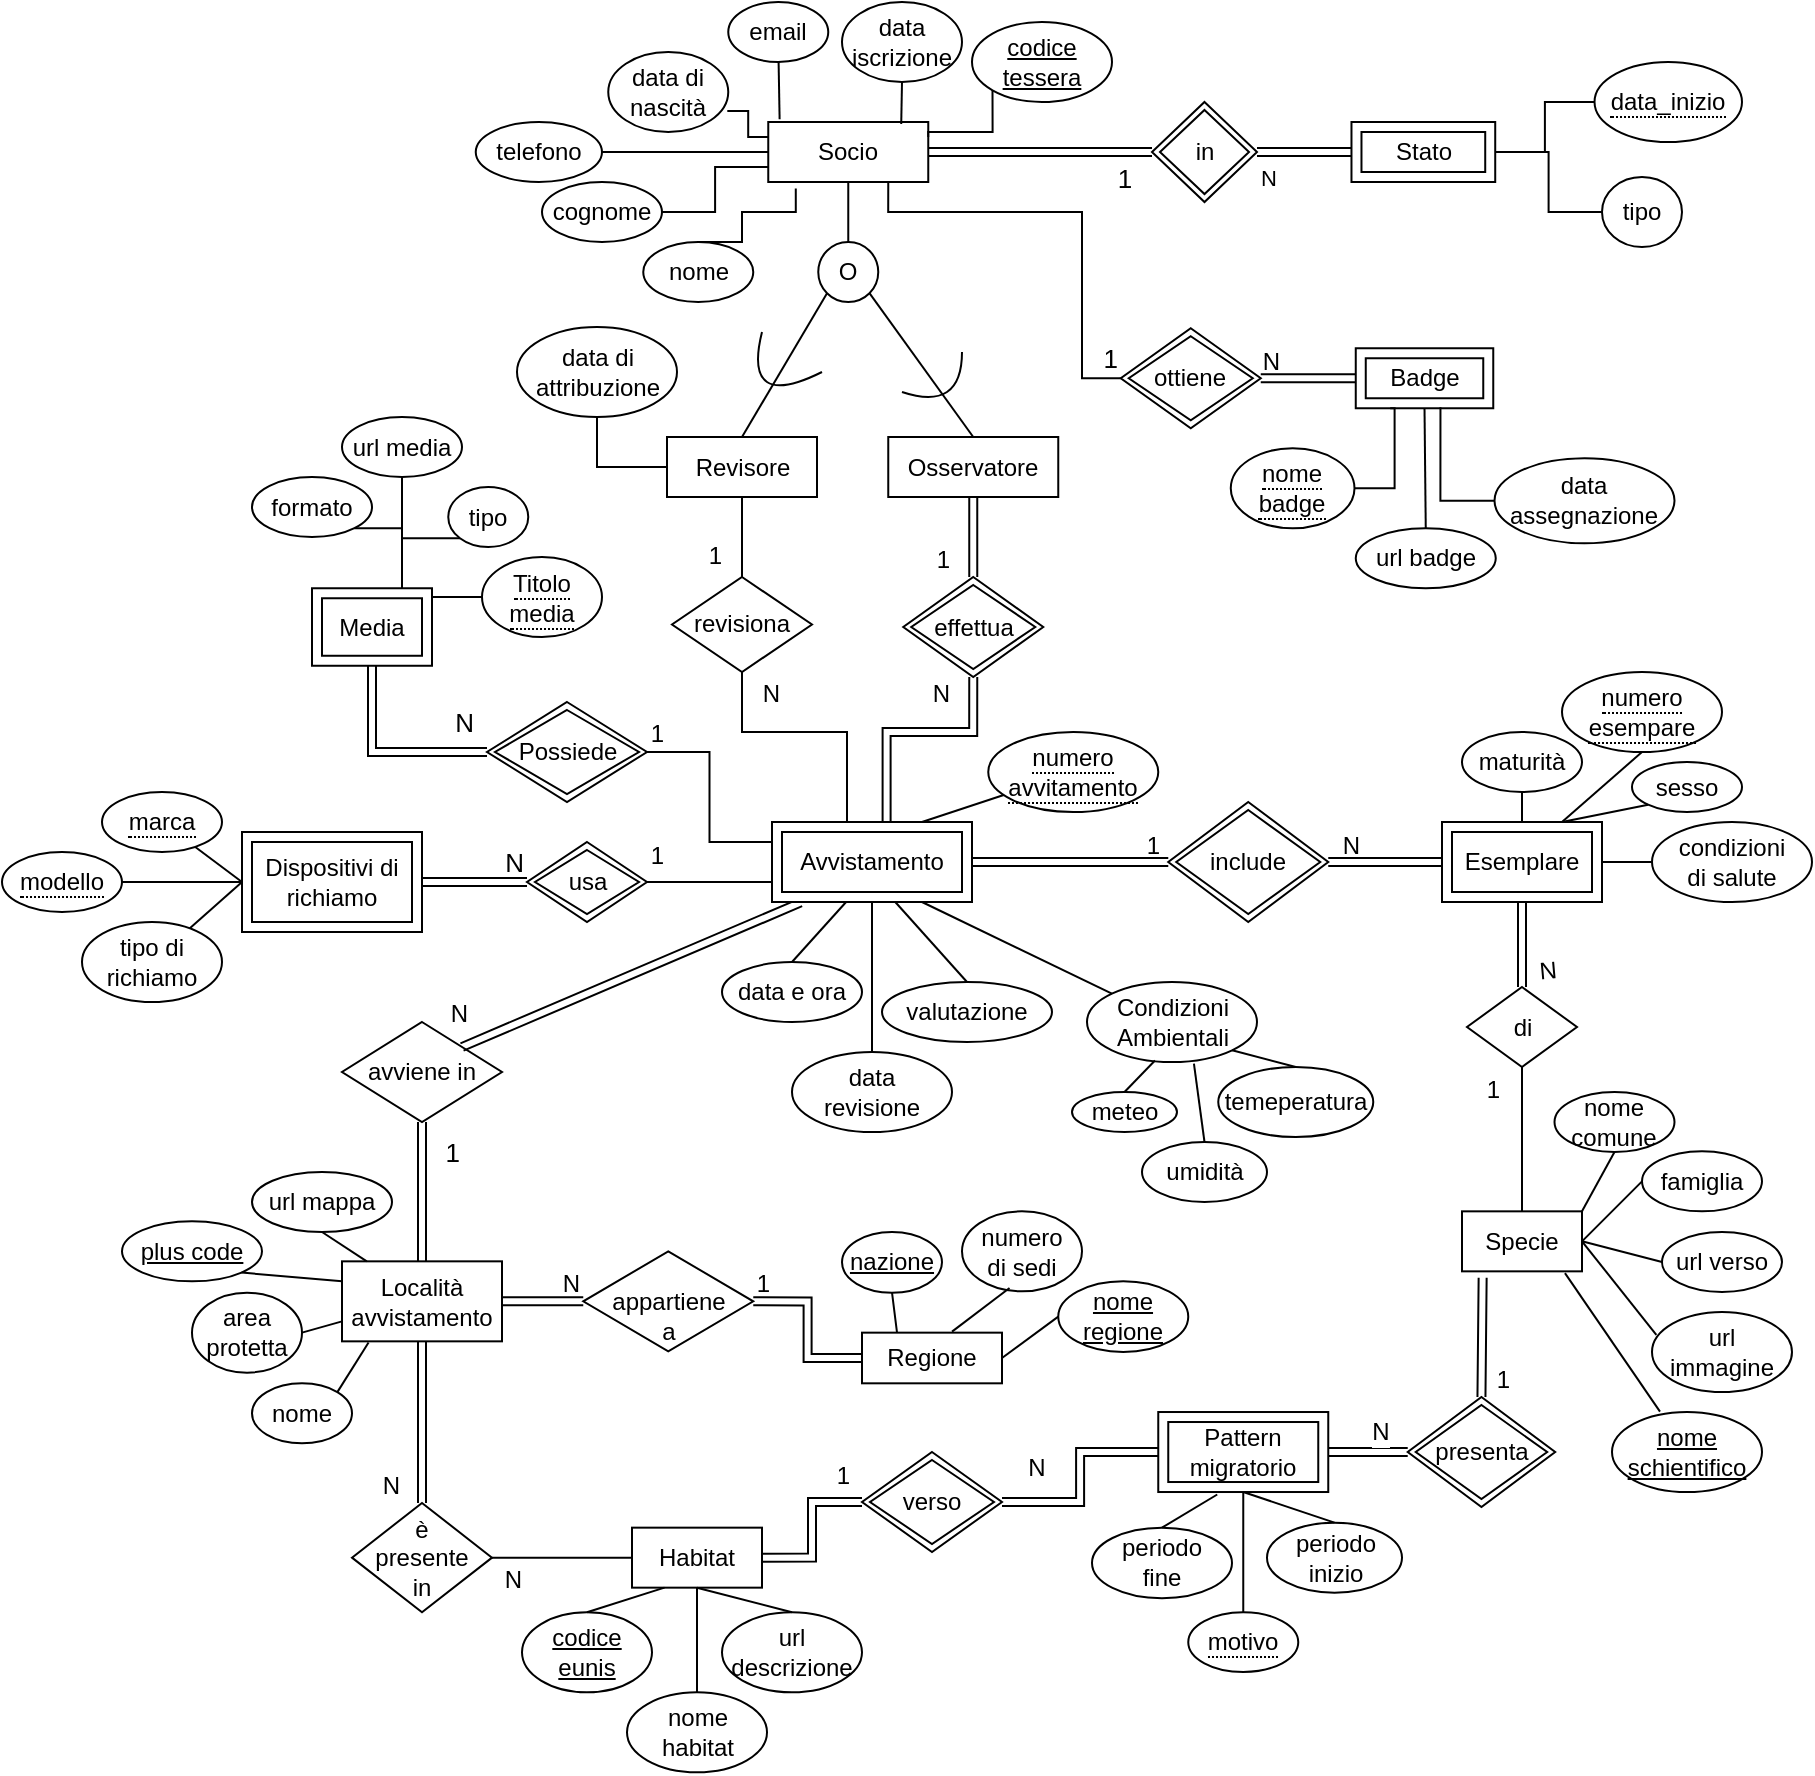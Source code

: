 <mxfile version="28.1.1" pages="3">
  <diagram name="Page-1" id="-lWzbQVVh6VAtObtMN5t">
    <mxGraphModel dx="1919" dy="1021" grid="1" gridSize="10" guides="1" tooltips="1" connect="1" arrows="1" fold="1" page="1" pageScale="1" pageWidth="850" pageHeight="1100" math="0" shadow="0">
      <root>
        <mxCell id="0" />
        <mxCell id="1" parent="0" />
        <mxCell id="biBIcMgOvQUYCyqdAZqE-1" value="&lt;font&gt;Socio&lt;/font&gt;" style="whiteSpace=wrap;html=1;align=center;" parent="1" vertex="1">
          <mxGeometry x="263.13" y="65" width="80" height="30" as="geometry" />
        </mxCell>
        <mxCell id="biBIcMgOvQUYCyqdAZqE-2" value="" style="endArrow=none;html=1;rounded=0;exitX=0.5;exitY=1;exitDx=0;exitDy=0;" parent="1" source="biBIcMgOvQUYCyqdAZqE-1" target="biBIcMgOvQUYCyqdAZqE-3" edge="1">
          <mxGeometry relative="1" as="geometry">
            <mxPoint x="223.13" y="275" as="sourcePoint" />
            <mxPoint x="323.13" y="185" as="targetPoint" />
          </mxGeometry>
        </mxCell>
        <mxCell id="biBIcMgOvQUYCyqdAZqE-3" value="O" style="ellipse;whiteSpace=wrap;html=1;aspect=fixed;" parent="1" vertex="1">
          <mxGeometry x="288.13" y="125" width="30" height="30" as="geometry" />
        </mxCell>
        <mxCell id="biBIcMgOvQUYCyqdAZqE-5" value="" style="endArrow=none;html=1;rounded=0;entryX=0;entryY=1;entryDx=0;entryDy=0;exitX=0.5;exitY=0;exitDx=0;exitDy=0;" parent="1" source="biBIcMgOvQUYCyqdAZqE-6" target="biBIcMgOvQUYCyqdAZqE-3" edge="1">
          <mxGeometry width="50" height="50" relative="1" as="geometry">
            <mxPoint x="250" y="230" as="sourcePoint" />
            <mxPoint x="360" y="190" as="targetPoint" />
          </mxGeometry>
        </mxCell>
        <mxCell id="biBIcMgOvQUYCyqdAZqE-6" value="Revisore" style="rounded=0;whiteSpace=wrap;html=1;" parent="1" vertex="1">
          <mxGeometry x="212.5" y="222.5" width="75" height="30" as="geometry" />
        </mxCell>
        <mxCell id="biBIcMgOvQUYCyqdAZqE-7" value="Osservatore" style="rounded=0;whiteSpace=wrap;html=1;" parent="1" vertex="1">
          <mxGeometry x="323.13" y="222.5" width="85" height="30" as="geometry" />
        </mxCell>
        <mxCell id="biBIcMgOvQUYCyqdAZqE-8" value="" style="endArrow=none;html=1;rounded=0;entryX=0.5;entryY=0;entryDx=0;entryDy=0;exitX=1;exitY=1;exitDx=0;exitDy=0;" parent="1" source="biBIcMgOvQUYCyqdAZqE-3" target="biBIcMgOvQUYCyqdAZqE-7" edge="1">
          <mxGeometry width="50" height="50" relative="1" as="geometry">
            <mxPoint x="310" y="240" as="sourcePoint" />
            <mxPoint x="360" y="190" as="targetPoint" />
          </mxGeometry>
        </mxCell>
        <mxCell id="biBIcMgOvQUYCyqdAZqE-14" value="revisiona" style="shape=rhombus;perimeter=rhombusPerimeter;whiteSpace=wrap;html=1;align=center;" parent="1" vertex="1">
          <mxGeometry x="215" y="292.5" width="70" height="47.5" as="geometry" />
        </mxCell>
        <mxCell id="NWJgIK_oHAW2l3-DAgLM-14" value="" style="endArrow=none;html=1;rounded=0;fontSize=12;startSize=8;endSize=8;entryX=0.5;entryY=1;entryDx=0;entryDy=0;exitX=0.25;exitY=0;exitDx=0;exitDy=0;edgeStyle=orthogonalEdgeStyle;" parent="1" target="biBIcMgOvQUYCyqdAZqE-14" edge="1">
          <mxGeometry relative="1" as="geometry">
            <mxPoint x="302.5" y="415" as="sourcePoint" />
            <mxPoint x="642.5" y="510" as="targetPoint" />
            <Array as="points">
              <mxPoint x="302" y="370" />
              <mxPoint x="250" y="370" />
            </Array>
          </mxGeometry>
        </mxCell>
        <mxCell id="NWJgIK_oHAW2l3-DAgLM-15" value="&lt;font style=&quot;font-size: 12px;&quot;&gt;N&lt;/font&gt;" style="resizable=0;html=1;whiteSpace=wrap;align=right;verticalAlign=bottom;fontSize=15;" parent="NWJgIK_oHAW2l3-DAgLM-14" connectable="0" vertex="1">
          <mxGeometry x="1" relative="1" as="geometry">
            <mxPoint x="20" y="20" as="offset" />
          </mxGeometry>
        </mxCell>
        <mxCell id="NWJgIK_oHAW2l3-DAgLM-20" value="Esemplare" style="shape=ext;margin=3;double=1;whiteSpace=wrap;html=1;align=center;" parent="1" vertex="1">
          <mxGeometry x="600" y="415" width="80" height="40" as="geometry" />
        </mxCell>
        <mxCell id="NWJgIK_oHAW2l3-DAgLM-22" value="include" style="shape=rhombus;double=1;perimeter=rhombusPerimeter;whiteSpace=wrap;html=1;align=center;" parent="1" vertex="1">
          <mxGeometry x="463.13" y="405" width="80" height="60" as="geometry" />
        </mxCell>
        <mxCell id="NWJgIK_oHAW2l3-DAgLM-34" value="" style="shape=link;html=1;rounded=0;fontSize=12;startSize=8;endSize=8;exitX=0.573;exitY=0.027;exitDx=0;exitDy=0;entryX=0.5;entryY=1;entryDx=0;entryDy=0;exitPerimeter=0;edgeStyle=orthogonalEdgeStyle;" parent="1" source="g17DeLx2RG56kNjT_mN6-2" target="g17DeLx2RG56kNjT_mN6-4" edge="1">
          <mxGeometry relative="1" as="geometry">
            <mxPoint x="340" y="410" as="sourcePoint" />
            <mxPoint x="380" y="310" as="targetPoint" />
            <Array as="points">
              <mxPoint x="322" y="370" />
              <mxPoint x="366" y="370" />
            </Array>
          </mxGeometry>
        </mxCell>
        <mxCell id="NWJgIK_oHAW2l3-DAgLM-35" value="N" style="resizable=0;html=1;whiteSpace=wrap;align=right;verticalAlign=bottom;" parent="NWJgIK_oHAW2l3-DAgLM-34" connectable="0" vertex="1">
          <mxGeometry x="1" relative="1" as="geometry">
            <mxPoint x="-10" y="17" as="offset" />
          </mxGeometry>
        </mxCell>
        <mxCell id="NWJgIK_oHAW2l3-DAgLM-38" value="" style="shape=link;html=1;rounded=0;fontSize=12;startSize=8;endSize=8;curved=1;exitX=0;exitY=0.5;exitDx=0;exitDy=0;" parent="1" source="NWJgIK_oHAW2l3-DAgLM-20" target="NWJgIK_oHAW2l3-DAgLM-22" edge="1">
          <mxGeometry relative="1" as="geometry">
            <mxPoint x="370" y="590" as="sourcePoint" />
            <mxPoint x="530" y="590" as="targetPoint" />
          </mxGeometry>
        </mxCell>
        <mxCell id="NWJgIK_oHAW2l3-DAgLM-39" value="N" style="resizable=0;html=1;whiteSpace=wrap;align=right;verticalAlign=bottom;" parent="NWJgIK_oHAW2l3-DAgLM-38" connectable="0" vertex="1">
          <mxGeometry x="1" relative="1" as="geometry">
            <mxPoint x="17" as="offset" />
          </mxGeometry>
        </mxCell>
        <mxCell id="NWJgIK_oHAW2l3-DAgLM-40" value="" style="shape=link;html=1;rounded=0;fontSize=12;startSize=8;endSize=8;curved=1;entryX=0;entryY=0.5;entryDx=0;entryDy=0;exitX=1;exitY=0.5;exitDx=0;exitDy=0;" parent="1" source="g17DeLx2RG56kNjT_mN6-2" target="NWJgIK_oHAW2l3-DAgLM-22" edge="1">
          <mxGeometry relative="1" as="geometry">
            <mxPoint x="380" y="435" as="sourcePoint" />
            <mxPoint x="530" y="590" as="targetPoint" />
          </mxGeometry>
        </mxCell>
        <mxCell id="NWJgIK_oHAW2l3-DAgLM-41" value="1" style="resizable=0;html=1;whiteSpace=wrap;align=right;verticalAlign=bottom;" parent="NWJgIK_oHAW2l3-DAgLM-40" connectable="0" vertex="1">
          <mxGeometry x="1" relative="1" as="geometry">
            <mxPoint x="-3" as="offset" />
          </mxGeometry>
        </mxCell>
        <mxCell id="NWJgIK_oHAW2l3-DAgLM-42" value="Media" style="shape=ext;margin=3;double=1;whiteSpace=wrap;html=1;align=center;" parent="1" vertex="1">
          <mxGeometry x="35" y="298.13" width="60" height="38.75" as="geometry" />
        </mxCell>
        <mxCell id="NWJgIK_oHAW2l3-DAgLM-45" value="Possiede" style="shape=rhombus;double=1;perimeter=rhombusPerimeter;whiteSpace=wrap;html=1;align=center;" parent="1" vertex="1">
          <mxGeometry x="122.5" y="355" width="80" height="50" as="geometry" />
        </mxCell>
        <mxCell id="NWJgIK_oHAW2l3-DAgLM-46" value="" style="shape=link;html=1;rounded=0;fontSize=12;startSize=8;endSize=8;exitX=0.5;exitY=1;exitDx=0;exitDy=0;entryX=0;entryY=0.5;entryDx=0;entryDy=0;edgeStyle=orthogonalEdgeStyle;" parent="1" source="NWJgIK_oHAW2l3-DAgLM-42" target="NWJgIK_oHAW2l3-DAgLM-45" edge="1">
          <mxGeometry relative="1" as="geometry">
            <mxPoint x="30" y="345.63" as="sourcePoint" />
            <mxPoint x="90" y="374.37" as="targetPoint" />
          </mxGeometry>
        </mxCell>
        <mxCell id="NWJgIK_oHAW2l3-DAgLM-47" value="N" style="resizable=0;html=1;whiteSpace=wrap;align=right;verticalAlign=bottom;fontSize=13;" parent="NWJgIK_oHAW2l3-DAgLM-46" connectable="0" vertex="1">
          <mxGeometry x="1" relative="1" as="geometry">
            <mxPoint x="-5" y="-5" as="offset" />
          </mxGeometry>
        </mxCell>
        <mxCell id="NWJgIK_oHAW2l3-DAgLM-48" value="" style="endArrow=none;html=1;rounded=0;fontSize=12;startSize=8;endSize=8;entryX=1;entryY=0.5;entryDx=0;entryDy=0;exitX=0;exitY=0.25;exitDx=0;exitDy=0;edgeStyle=orthogonalEdgeStyle;" parent="1" source="g17DeLx2RG56kNjT_mN6-2" target="NWJgIK_oHAW2l3-DAgLM-45" edge="1">
          <mxGeometry relative="1" as="geometry">
            <mxPoint x="265" y="435" as="sourcePoint" />
            <mxPoint x="140" y="560" as="targetPoint" />
          </mxGeometry>
        </mxCell>
        <mxCell id="NWJgIK_oHAW2l3-DAgLM-49" value="&lt;font style=&quot;font-size: 12px;&quot;&gt;1&lt;/font&gt;" style="resizable=0;html=1;whiteSpace=wrap;align=right;verticalAlign=bottom;fontSize=15;" parent="NWJgIK_oHAW2l3-DAgLM-48" connectable="0" vertex="1">
          <mxGeometry x="1" relative="1" as="geometry">
            <mxPoint x="10" as="offset" />
          </mxGeometry>
        </mxCell>
        <mxCell id="NWJgIK_oHAW2l3-DAgLM-50" value="Dispositivi di richiamo" style="shape=ext;margin=3;double=1;whiteSpace=wrap;html=1;align=center;" parent="1" vertex="1">
          <mxGeometry y="420" width="90" height="50" as="geometry" />
        </mxCell>
        <mxCell id="NWJgIK_oHAW2l3-DAgLM-55" value="usa" style="shape=rhombus;double=1;perimeter=rhombusPerimeter;whiteSpace=wrap;html=1;align=center;" parent="1" vertex="1">
          <mxGeometry x="142.5" y="425" width="60" height="40" as="geometry" />
        </mxCell>
        <mxCell id="NWJgIK_oHAW2l3-DAgLM-58" value="" style="endArrow=none;html=1;rounded=0;fontSize=12;startSize=8;endSize=8;curved=1;entryX=1;entryY=0.5;entryDx=0;entryDy=0;exitX=0;exitY=0.75;exitDx=0;exitDy=0;" parent="1" source="g17DeLx2RG56kNjT_mN6-2" target="NWJgIK_oHAW2l3-DAgLM-55" edge="1">
          <mxGeometry relative="1" as="geometry">
            <mxPoint x="265" y="447.5" as="sourcePoint" />
            <mxPoint x="90" y="610" as="targetPoint" />
          </mxGeometry>
        </mxCell>
        <mxCell id="NWJgIK_oHAW2l3-DAgLM-59" value="1" style="resizable=0;html=1;whiteSpace=wrap;align=right;verticalAlign=bottom;" parent="NWJgIK_oHAW2l3-DAgLM-58" connectable="0" vertex="1">
          <mxGeometry x="1" relative="1" as="geometry">
            <mxPoint x="10" y="-5" as="offset" />
          </mxGeometry>
        </mxCell>
        <mxCell id="NWJgIK_oHAW2l3-DAgLM-65" value="Località avvistamento" style="whiteSpace=wrap;html=1;align=center;" parent="1" vertex="1">
          <mxGeometry x="50" y="634.67" width="80" height="40" as="geometry" />
        </mxCell>
        <mxCell id="NWJgIK_oHAW2l3-DAgLM-68" value="avviene in" style="shape=rhombus;perimeter=rhombusPerimeter;whiteSpace=wrap;html=1;align=center;" parent="1" vertex="1">
          <mxGeometry x="50" y="515" width="80" height="50" as="geometry" />
        </mxCell>
        <mxCell id="NWJgIK_oHAW2l3-DAgLM-69" value="" style="shape=link;html=1;rounded=0;fontSize=12;startSize=8;endSize=8;exitX=0.143;exitY=1.006;exitDx=0;exitDy=0;entryX=1;entryY=0;entryDx=0;entryDy=0;exitPerimeter=0;" parent="1" source="g17DeLx2RG56kNjT_mN6-2" target="NWJgIK_oHAW2l3-DAgLM-68" edge="1">
          <mxGeometry relative="1" as="geometry">
            <mxPoint x="290" y="460" as="sourcePoint" />
            <mxPoint x="390" y="530" as="targetPoint" />
          </mxGeometry>
        </mxCell>
        <mxCell id="NWJgIK_oHAW2l3-DAgLM-70" value="N" style="resizable=0;html=1;whiteSpace=wrap;align=right;verticalAlign=bottom;" parent="NWJgIK_oHAW2l3-DAgLM-69" connectable="0" vertex="1">
          <mxGeometry x="1" relative="1" as="geometry">
            <mxPoint x="4" y="-8" as="offset" />
          </mxGeometry>
        </mxCell>
        <mxCell id="NWJgIK_oHAW2l3-DAgLM-74" value="&lt;div&gt;&lt;br&gt;&lt;/div&gt;&lt;div&gt;appartiene&lt;/div&gt;&lt;div&gt;a&lt;/div&gt;" style="shape=rhombus;perimeter=rhombusPerimeter;whiteSpace=wrap;html=1;align=center;" parent="1" vertex="1">
          <mxGeometry x="170.63" y="629.67" width="85" height="50" as="geometry" />
        </mxCell>
        <mxCell id="NWJgIK_oHAW2l3-DAgLM-75" value="" style="shape=link;html=1;rounded=0;fontSize=12;startSize=8;endSize=8;curved=1;entryX=0;entryY=0.5;entryDx=0;entryDy=0;exitX=1;exitY=0.5;exitDx=0;exitDy=0;" parent="1" source="NWJgIK_oHAW2l3-DAgLM-65" target="NWJgIK_oHAW2l3-DAgLM-74" edge="1">
          <mxGeometry relative="1" as="geometry">
            <mxPoint x="-40" y="579.67" as="sourcePoint" />
            <mxPoint x="120" y="579.67" as="targetPoint" />
          </mxGeometry>
        </mxCell>
        <mxCell id="NWJgIK_oHAW2l3-DAgLM-76" value="N" style="resizable=0;html=1;whiteSpace=wrap;align=right;verticalAlign=bottom;" parent="NWJgIK_oHAW2l3-DAgLM-75" connectable="0" vertex="1">
          <mxGeometry x="1" relative="1" as="geometry">
            <mxPoint as="offset" />
          </mxGeometry>
        </mxCell>
        <mxCell id="NWJgIK_oHAW2l3-DAgLM-77" value="Regione" style="whiteSpace=wrap;html=1;align=center;" parent="1" vertex="1">
          <mxGeometry x="310" y="670.33" width="70" height="25.33" as="geometry" />
        </mxCell>
        <mxCell id="NWJgIK_oHAW2l3-DAgLM-78" value="" style="shape=link;html=1;rounded=0;fontSize=12;startSize=8;endSize=8;exitX=0;exitY=0.5;exitDx=0;exitDy=0;entryX=1;entryY=0.5;entryDx=0;entryDy=0;edgeStyle=orthogonalEdgeStyle;" parent="1" source="NWJgIK_oHAW2l3-DAgLM-77" target="NWJgIK_oHAW2l3-DAgLM-74" edge="1">
          <mxGeometry relative="1" as="geometry">
            <mxPoint x="-75" y="694.68" as="sourcePoint" />
            <mxPoint x="270" y="660" as="targetPoint" />
          </mxGeometry>
        </mxCell>
        <mxCell id="NWJgIK_oHAW2l3-DAgLM-79" value="1" style="resizable=0;html=1;whiteSpace=wrap;align=right;verticalAlign=bottom;" parent="NWJgIK_oHAW2l3-DAgLM-78" connectable="0" vertex="1">
          <mxGeometry x="1" relative="1" as="geometry">
            <mxPoint x="10" as="offset" />
          </mxGeometry>
        </mxCell>
        <mxCell id="NWJgIK_oHAW2l3-DAgLM-85" value="" style="shape=link;html=1;rounded=0;fontSize=12;startSize=8;endSize=8;curved=1;entryX=0.5;entryY=1;entryDx=0;entryDy=0;exitX=0.5;exitY=0;exitDx=0;exitDy=0;" parent="1" source="NWJgIK_oHAW2l3-DAgLM-65" target="NWJgIK_oHAW2l3-DAgLM-68" edge="1">
          <mxGeometry relative="1" as="geometry">
            <mxPoint x="70" y="627.67" as="sourcePoint" />
            <mxPoint x="230" y="539.67" as="targetPoint" />
          </mxGeometry>
        </mxCell>
        <mxCell id="NWJgIK_oHAW2l3-DAgLM-86" value="&lt;font style=&quot;font-size: 13px;&quot;&gt;1&lt;/font&gt;" style="resizable=0;html=1;whiteSpace=wrap;align=right;verticalAlign=bottom;" parent="NWJgIK_oHAW2l3-DAgLM-85" connectable="0" vertex="1">
          <mxGeometry x="1" relative="1" as="geometry">
            <mxPoint x="20" y="25" as="offset" />
          </mxGeometry>
        </mxCell>
        <mxCell id="NWJgIK_oHAW2l3-DAgLM-88" value="di" style="shape=rhombus;perimeter=rhombusPerimeter;whiteSpace=wrap;html=1;align=center;" parent="1" vertex="1">
          <mxGeometry x="612.5" y="497.5" width="55" height="40" as="geometry" />
        </mxCell>
        <mxCell id="NWJgIK_oHAW2l3-DAgLM-89" value="Specie" style="whiteSpace=wrap;html=1;align=center;" parent="1" vertex="1">
          <mxGeometry x="610" y="609.67" width="60" height="30" as="geometry" />
        </mxCell>
        <mxCell id="NWJgIK_oHAW2l3-DAgLM-92" value="Habitat" style="whiteSpace=wrap;html=1;align=center;" parent="1" vertex="1">
          <mxGeometry x="195" y="767.83" width="65" height="30" as="geometry" />
        </mxCell>
        <mxCell id="NWJgIK_oHAW2l3-DAgLM-95" value="&lt;div&gt;è&lt;/div&gt;&lt;div&gt;presente&lt;/div&gt;&lt;div&gt;in&lt;/div&gt;" style="shape=rhombus;perimeter=rhombusPerimeter;whiteSpace=wrap;html=1;align=center;" parent="1" vertex="1">
          <mxGeometry x="55" y="755.49" width="70" height="54.67" as="geometry" />
        </mxCell>
        <mxCell id="NWJgIK_oHAW2l3-DAgLM-98" value="" style="shape=link;html=1;rounded=0;fontSize=12;startSize=8;endSize=8;curved=1;entryX=0.5;entryY=0;entryDx=0;entryDy=0;exitX=0.5;exitY=1;exitDx=0;exitDy=0;" parent="1" source="NWJgIK_oHAW2l3-DAgLM-20" target="NWJgIK_oHAW2l3-DAgLM-88" edge="1">
          <mxGeometry relative="1" as="geometry">
            <mxPoint x="670" y="500" as="sourcePoint" />
            <mxPoint x="420" y="530" as="targetPoint" />
          </mxGeometry>
        </mxCell>
        <mxCell id="NWJgIK_oHAW2l3-DAgLM-99" value="N" style="resizable=0;html=1;whiteSpace=wrap;align=right;verticalAlign=bottom;rotation=-5;" parent="NWJgIK_oHAW2l3-DAgLM-98" connectable="0" vertex="1">
          <mxGeometry x="1" relative="1" as="geometry">
            <mxPoint x="20" as="offset" />
          </mxGeometry>
        </mxCell>
        <mxCell id="NWJgIK_oHAW2l3-DAgLM-103" value="" style="endArrow=none;html=1;rounded=0;fontSize=12;startSize=8;endSize=8;curved=1;entryX=0.5;entryY=1;entryDx=0;entryDy=0;exitX=0.5;exitY=0;exitDx=0;exitDy=0;" parent="1" source="NWJgIK_oHAW2l3-DAgLM-89" target="NWJgIK_oHAW2l3-DAgLM-88" edge="1">
          <mxGeometry relative="1" as="geometry">
            <mxPoint x="230" y="490" as="sourcePoint" />
            <mxPoint x="390" y="490" as="targetPoint" />
          </mxGeometry>
        </mxCell>
        <mxCell id="NWJgIK_oHAW2l3-DAgLM-104" value="1" style="resizable=0;html=1;whiteSpace=wrap;align=right;verticalAlign=bottom;" parent="NWJgIK_oHAW2l3-DAgLM-103" connectable="0" vertex="1">
          <mxGeometry x="1" relative="1" as="geometry">
            <mxPoint x="-10" y="20" as="offset" />
          </mxGeometry>
        </mxCell>
        <mxCell id="NWJgIK_oHAW2l3-DAgLM-108" value="" style="shape=link;html=1;rounded=0;fontSize=12;startSize=8;endSize=8;entryX=0;entryY=0.5;entryDx=0;entryDy=0;exitX=1;exitY=0.5;exitDx=0;exitDy=0;edgeStyle=orthogonalEdgeStyle;" parent="1" source="NWJgIK_oHAW2l3-DAgLM-92" target="XxudD1XO-gn0_BYr62xt-13" edge="1">
          <mxGeometry relative="1" as="geometry">
            <mxPoint x="240" y="840" as="sourcePoint" />
            <mxPoint x="435" y="699.67" as="targetPoint" />
          </mxGeometry>
        </mxCell>
        <mxCell id="NWJgIK_oHAW2l3-DAgLM-109" value="1" style="resizable=0;html=1;whiteSpace=wrap;align=right;verticalAlign=bottom;" parent="NWJgIK_oHAW2l3-DAgLM-108" connectable="0" vertex="1">
          <mxGeometry x="1" relative="1" as="geometry">
            <mxPoint x="-5" y="-5" as="offset" />
          </mxGeometry>
        </mxCell>
        <mxCell id="NWJgIK_oHAW2l3-DAgLM-112" value="Badge" style="shape=ext;margin=3;double=1;whiteSpace=wrap;html=1;align=center;" parent="1" vertex="1">
          <mxGeometry x="556.88" y="178.13" width="68.75" height="30" as="geometry" />
        </mxCell>
        <mxCell id="NWJgIK_oHAW2l3-DAgLM-113" value="ottiene" style="shape=rhombus;double=1;perimeter=rhombusPerimeter;whiteSpace=wrap;html=1;align=center;" parent="1" vertex="1">
          <mxGeometry x="439.38" y="168.13" width="70" height="50" as="geometry" />
        </mxCell>
        <mxCell id="NWJgIK_oHAW2l3-DAgLM-116" value="" style="shape=link;html=1;rounded=0;fontSize=12;startSize=8;endSize=8;curved=1;entryX=1;entryY=0.5;entryDx=0;entryDy=0;exitX=0;exitY=0.5;exitDx=0;exitDy=0;" parent="1" source="NWJgIK_oHAW2l3-DAgLM-112" target="NWJgIK_oHAW2l3-DAgLM-113" edge="1">
          <mxGeometry relative="1" as="geometry">
            <mxPoint x="201.25" y="363.13" as="sourcePoint" />
            <mxPoint x="361.25" y="363.13" as="targetPoint" />
          </mxGeometry>
        </mxCell>
        <mxCell id="NWJgIK_oHAW2l3-DAgLM-117" value="N" style="resizable=0;html=1;whiteSpace=wrap;align=right;verticalAlign=bottom;" parent="NWJgIK_oHAW2l3-DAgLM-116" connectable="0" vertex="1">
          <mxGeometry x="1" relative="1" as="geometry">
            <mxPoint x="11" as="offset" />
          </mxGeometry>
        </mxCell>
        <mxCell id="NWJgIK_oHAW2l3-DAgLM-121" value="" style="endArrow=none;html=1;rounded=0;fontSize=12;startSize=8;endSize=8;entryX=0;entryY=0.5;entryDx=0;entryDy=0;exitX=0.75;exitY=1;exitDx=0;exitDy=0;edgeStyle=orthogonalEdgeStyle;" parent="1" source="biBIcMgOvQUYCyqdAZqE-1" target="NWJgIK_oHAW2l3-DAgLM-113" edge="1">
          <mxGeometry relative="1" as="geometry">
            <mxPoint x="440" y="200" as="sourcePoint" />
            <mxPoint x="390" y="370" as="targetPoint" />
            <Array as="points">
              <mxPoint x="323" y="110" />
              <mxPoint x="420" y="110" />
              <mxPoint x="420" y="193" />
            </Array>
          </mxGeometry>
        </mxCell>
        <mxCell id="NWJgIK_oHAW2l3-DAgLM-122" value="&lt;font style=&quot;font-size: 13px;&quot;&gt;1&lt;/font&gt;" style="resizable=0;html=1;whiteSpace=wrap;align=right;verticalAlign=bottom;" parent="NWJgIK_oHAW2l3-DAgLM-121" connectable="0" vertex="1">
          <mxGeometry x="1" relative="1" as="geometry" />
        </mxCell>
        <mxCell id="NWJgIK_oHAW2l3-DAgLM-129" value="" style="shape=link;html=1;rounded=0;fontSize=12;startSize=8;endSize=8;curved=1;exitX=0.172;exitY=1.106;exitDx=0;exitDy=0;entryX=0.5;entryY=0;entryDx=0;entryDy=0;exitPerimeter=0;" parent="1" source="NWJgIK_oHAW2l3-DAgLM-89" target="XxudD1XO-gn0_BYr62xt-9" edge="1">
          <mxGeometry relative="1" as="geometry">
            <mxPoint x="560" y="930" as="sourcePoint" />
            <mxPoint x="580" y="750" as="targetPoint" />
          </mxGeometry>
        </mxCell>
        <mxCell id="NWJgIK_oHAW2l3-DAgLM-130" value="1" style="resizable=0;html=1;whiteSpace=wrap;align=right;verticalAlign=bottom;" parent="NWJgIK_oHAW2l3-DAgLM-129" connectable="0" vertex="1">
          <mxGeometry x="1" relative="1" as="geometry">
            <mxPoint x="16" as="offset" />
          </mxGeometry>
        </mxCell>
        <mxCell id="NWJgIK_oHAW2l3-DAgLM-137" value="" style="shape=link;html=1;rounded=0;fontSize=12;startSize=8;endSize=8;curved=1;entryX=0.5;entryY=0;entryDx=0;entryDy=0;exitX=0.5;exitY=1;exitDx=0;exitDy=0;" parent="1" source="NWJgIK_oHAW2l3-DAgLM-65" target="NWJgIK_oHAW2l3-DAgLM-95" edge="1">
          <mxGeometry relative="1" as="geometry">
            <mxPoint x="190" y="529.67" as="sourcePoint" />
            <mxPoint x="92.5" y="810.0" as="targetPoint" />
          </mxGeometry>
        </mxCell>
        <mxCell id="NWJgIK_oHAW2l3-DAgLM-138" value="N" style="resizable=0;html=1;whiteSpace=wrap;align=right;verticalAlign=bottom;" parent="NWJgIK_oHAW2l3-DAgLM-137" connectable="0" vertex="1">
          <mxGeometry x="1" relative="1" as="geometry">
            <mxPoint x="-10" as="offset" />
          </mxGeometry>
        </mxCell>
        <mxCell id="NWJgIK_oHAW2l3-DAgLM-141" value="" style="shape=link;html=1;rounded=0;fontSize=12;startSize=8;endSize=8;curved=1;entryX=0.5;entryY=0;entryDx=0;entryDy=0;exitX=0.5;exitY=1;exitDx=0;exitDy=0;" parent="1" source="biBIcMgOvQUYCyqdAZqE-7" target="g17DeLx2RG56kNjT_mN6-4" edge="1">
          <mxGeometry relative="1" as="geometry">
            <mxPoint x="230" y="460" as="sourcePoint" />
            <mxPoint x="380" y="260" as="targetPoint" />
          </mxGeometry>
        </mxCell>
        <mxCell id="NWJgIK_oHAW2l3-DAgLM-142" value="1" style="resizable=0;html=1;whiteSpace=wrap;align=right;verticalAlign=bottom;" parent="NWJgIK_oHAW2l3-DAgLM-141" connectable="0" vertex="1">
          <mxGeometry x="1" relative="1" as="geometry">
            <mxPoint x="-10" as="offset" />
          </mxGeometry>
        </mxCell>
        <mxCell id="NWJgIK_oHAW2l3-DAgLM-143" value="" style="endArrow=none;html=1;rounded=0;fontSize=12;startSize=8;endSize=8;curved=1;" parent="1" source="biBIcMgOvQUYCyqdAZqE-6" target="biBIcMgOvQUYCyqdAZqE-14" edge="1">
          <mxGeometry relative="1" as="geometry">
            <mxPoint x="242.5" y="460" as="sourcePoint" />
            <mxPoint x="402.5" y="460" as="targetPoint" />
          </mxGeometry>
        </mxCell>
        <mxCell id="NWJgIK_oHAW2l3-DAgLM-144" value="1" style="resizable=0;html=1;whiteSpace=wrap;align=right;verticalAlign=bottom;" parent="NWJgIK_oHAW2l3-DAgLM-143" connectable="0" vertex="1">
          <mxGeometry x="1" relative="1" as="geometry">
            <mxPoint x="-9" y="-2" as="offset" />
          </mxGeometry>
        </mxCell>
        <mxCell id="NWJgIK_oHAW2l3-DAgLM-148" value="" style="endArrow=none;html=1;rounded=0;fontSize=12;startSize=8;endSize=8;curved=1;exitX=0;exitY=0.5;exitDx=0;exitDy=0;entryX=1;entryY=0.5;entryDx=0;entryDy=0;" parent="1" source="NWJgIK_oHAW2l3-DAgLM-92" target="NWJgIK_oHAW2l3-DAgLM-95" edge="1">
          <mxGeometry relative="1" as="geometry">
            <mxPoint x="282.5" y="610.33" as="sourcePoint" />
            <mxPoint x="442.5" y="610.33" as="targetPoint" />
          </mxGeometry>
        </mxCell>
        <mxCell id="NWJgIK_oHAW2l3-DAgLM-149" value="N" style="resizable=0;html=1;whiteSpace=wrap;align=right;verticalAlign=bottom;" parent="NWJgIK_oHAW2l3-DAgLM-148" connectable="0" vertex="1">
          <mxGeometry x="1" relative="1" as="geometry">
            <mxPoint x="16" y="20" as="offset" />
          </mxGeometry>
        </mxCell>
        <mxCell id="NWJgIK_oHAW2l3-DAgLM-150" value="&lt;div&gt;&lt;span style=&quot;border-bottom: 1px dotted;&quot;&gt;motivo&lt;/span&gt;&lt;/div&gt;" style="ellipse;whiteSpace=wrap;html=1;align=center;" parent="1" vertex="1">
          <mxGeometry x="473.13" y="810.16" width="55" height="29.84" as="geometry" />
        </mxCell>
        <mxCell id="NWJgIK_oHAW2l3-DAgLM-158" value="" style="endArrow=none;html=1;rounded=0;fontSize=12;startSize=8;endSize=8;curved=1;entryX=0.5;entryY=1;entryDx=0;entryDy=0;exitX=0.5;exitY=0;exitDx=0;exitDy=0;" parent="1" source="NWJgIK_oHAW2l3-DAgLM-150" target="XxudD1XO-gn0_BYr62xt-2" edge="1">
          <mxGeometry relative="1" as="geometry">
            <mxPoint x="368.13" y="460" as="sourcePoint" />
            <mxPoint x="498.13" y="560" as="targetPoint" />
          </mxGeometry>
        </mxCell>
        <mxCell id="NWJgIK_oHAW2l3-DAgLM-159" value="&lt;div&gt;periodo&lt;/div&gt;&lt;div&gt;inizio&lt;/div&gt;" style="ellipse;whiteSpace=wrap;html=1;align=center;" parent="1" vertex="1">
          <mxGeometry x="512.5" y="765.33" width="67.5" height="35" as="geometry" />
        </mxCell>
        <mxCell id="NWJgIK_oHAW2l3-DAgLM-160" value="&lt;div&gt;periodo&lt;/div&gt;&lt;div&gt;fine&lt;/div&gt;" style="ellipse;whiteSpace=wrap;html=1;align=center;" parent="1" vertex="1">
          <mxGeometry x="425" y="767.83" width="70" height="35.33" as="geometry" />
        </mxCell>
        <mxCell id="NWJgIK_oHAW2l3-DAgLM-161" value="" style="endArrow=none;html=1;rounded=0;fontSize=12;startSize=8;endSize=8;curved=1;exitX=0.5;exitY=0;exitDx=0;exitDy=0;entryX=0.347;entryY=1.031;entryDx=0;entryDy=0;entryPerimeter=0;" parent="1" source="NWJgIK_oHAW2l3-DAgLM-160" target="XxudD1XO-gn0_BYr62xt-2" edge="1">
          <mxGeometry relative="1" as="geometry">
            <mxPoint x="453.13" y="635" as="sourcePoint" />
            <mxPoint x="498.13" y="560" as="targetPoint" />
          </mxGeometry>
        </mxCell>
        <mxCell id="NWJgIK_oHAW2l3-DAgLM-162" value="" style="endArrow=none;html=1;rounded=0;fontSize=12;startSize=8;endSize=8;curved=1;exitX=0.5;exitY=1;exitDx=0;exitDy=0;entryX=0.5;entryY=0;entryDx=0;entryDy=0;" parent="1" source="XxudD1XO-gn0_BYr62xt-2" target="NWJgIK_oHAW2l3-DAgLM-159" edge="1">
          <mxGeometry relative="1" as="geometry">
            <mxPoint x="498.13" y="560" as="sourcePoint" />
            <mxPoint x="528.13" y="460" as="targetPoint" />
          </mxGeometry>
        </mxCell>
        <mxCell id="vNQW8cHHqiP5MQDjm-Rf-8" style="edgeStyle=orthogonalEdgeStyle;rounded=0;orthogonalLoop=1;jettySize=auto;html=1;exitX=0;exitY=1;exitDx=0;exitDy=0;entryX=0.75;entryY=0;entryDx=0;entryDy=0;fontSize=12;startSize=8;endSize=8;endArrow=none;endFill=0;" parent="1" source="NWJgIK_oHAW2l3-DAgLM-164" target="NWJgIK_oHAW2l3-DAgLM-42" edge="1">
          <mxGeometry relative="1" as="geometry" />
        </mxCell>
        <mxCell id="NWJgIK_oHAW2l3-DAgLM-164" value="tipo" style="ellipse;whiteSpace=wrap;html=1;align=center;" parent="1" vertex="1">
          <mxGeometry x="103.13" y="247.5" width="40" height="30" as="geometry" />
        </mxCell>
        <mxCell id="vNQW8cHHqiP5MQDjm-Rf-9" style="edgeStyle=orthogonalEdgeStyle;rounded=0;orthogonalLoop=1;jettySize=auto;html=1;entryX=0.75;entryY=0;entryDx=0;entryDy=0;fontSize=12;startSize=8;endSize=8;endArrow=none;endFill=0;" parent="1" source="NWJgIK_oHAW2l3-DAgLM-165" target="NWJgIK_oHAW2l3-DAgLM-42" edge="1">
          <mxGeometry relative="1" as="geometry" />
        </mxCell>
        <mxCell id="NWJgIK_oHAW2l3-DAgLM-165" value="url media" style="ellipse;whiteSpace=wrap;html=1;align=center;" parent="1" vertex="1">
          <mxGeometry x="50" y="212.5" width="60" height="30" as="geometry" />
        </mxCell>
        <mxCell id="vNQW8cHHqiP5MQDjm-Rf-6" style="edgeStyle=orthogonalEdgeStyle;rounded=0;orthogonalLoop=1;jettySize=auto;html=1;exitX=1;exitY=1;exitDx=0;exitDy=0;entryX=0.75;entryY=0;entryDx=0;entryDy=0;fontSize=12;startSize=8;endSize=8;endArrow=none;endFill=0;" parent="1" source="NWJgIK_oHAW2l3-DAgLM-166" target="NWJgIK_oHAW2l3-DAgLM-42" edge="1">
          <mxGeometry relative="1" as="geometry" />
        </mxCell>
        <mxCell id="NWJgIK_oHAW2l3-DAgLM-166" value="formato" style="ellipse;whiteSpace=wrap;html=1;align=center;" parent="1" vertex="1">
          <mxGeometry x="5" y="242.5" width="60" height="30" as="geometry" />
        </mxCell>
        <mxCell id="NWJgIK_oHAW2l3-DAgLM-173" value="maturità" style="ellipse;whiteSpace=wrap;html=1;align=center;" parent="1" vertex="1">
          <mxGeometry x="610" y="370" width="60" height="30" as="geometry" />
        </mxCell>
        <mxCell id="NWJgIK_oHAW2l3-DAgLM-174" value="sesso" style="ellipse;whiteSpace=wrap;html=1;align=center;" parent="1" vertex="1">
          <mxGeometry x="695" y="385" width="55" height="25" as="geometry" />
        </mxCell>
        <mxCell id="NWJgIK_oHAW2l3-DAgLM-175" value="&lt;div&gt;condizioni&lt;/div&gt;&lt;div&gt;di salute&lt;/div&gt;" style="ellipse;whiteSpace=wrap;html=1;align=center;" parent="1" vertex="1">
          <mxGeometry x="705" y="415" width="80" height="40" as="geometry" />
        </mxCell>
        <mxCell id="NWJgIK_oHAW2l3-DAgLM-180" value="" style="endArrow=none;html=1;rounded=0;fontSize=12;startSize=8;endSize=8;curved=1;exitX=0.5;exitY=1;exitDx=0;exitDy=0;entryX=0.75;entryY=0;entryDx=0;entryDy=0;" parent="1" source="NWJgIK_oHAW2l3-DAgLM-185" target="NWJgIK_oHAW2l3-DAgLM-20" edge="1">
          <mxGeometry relative="1" as="geometry">
            <mxPoint x="600" y="361" as="sourcePoint" />
            <mxPoint x="620" y="410" as="targetPoint" />
          </mxGeometry>
        </mxCell>
        <mxCell id="NWJgIK_oHAW2l3-DAgLM-181" value="" style="endArrow=none;html=1;rounded=0;fontSize=12;startSize=8;endSize=8;curved=1;exitX=0.5;exitY=1;exitDx=0;exitDy=0;entryX=0.5;entryY=0;entryDx=0;entryDy=0;" parent="1" source="NWJgIK_oHAW2l3-DAgLM-173" target="NWJgIK_oHAW2l3-DAgLM-20" edge="1">
          <mxGeometry relative="1" as="geometry">
            <mxPoint x="580" y="430" as="sourcePoint" />
            <mxPoint x="740" y="430" as="targetPoint" />
          </mxGeometry>
        </mxCell>
        <mxCell id="NWJgIK_oHAW2l3-DAgLM-182" value="" style="endArrow=none;html=1;rounded=0;fontSize=12;startSize=8;endSize=8;curved=1;entryX=0;entryY=1;entryDx=0;entryDy=0;exitX=0.75;exitY=0;exitDx=0;exitDy=0;" parent="1" source="NWJgIK_oHAW2l3-DAgLM-20" target="NWJgIK_oHAW2l3-DAgLM-174" edge="1">
          <mxGeometry relative="1" as="geometry">
            <mxPoint x="580" y="430" as="sourcePoint" />
            <mxPoint x="740" y="430" as="targetPoint" />
          </mxGeometry>
        </mxCell>
        <mxCell id="NWJgIK_oHAW2l3-DAgLM-183" value="" style="endArrow=none;html=1;rounded=0;fontSize=12;startSize=8;endSize=8;curved=1;entryX=0;entryY=0.5;entryDx=0;entryDy=0;exitX=1;exitY=0.5;exitDx=0;exitDy=0;" parent="1" source="NWJgIK_oHAW2l3-DAgLM-20" target="NWJgIK_oHAW2l3-DAgLM-175" edge="1">
          <mxGeometry relative="1" as="geometry">
            <mxPoint x="580" y="430" as="sourcePoint" />
            <mxPoint x="740" y="430" as="targetPoint" />
          </mxGeometry>
        </mxCell>
        <mxCell id="NWJgIK_oHAW2l3-DAgLM-185" value="&lt;div&gt;&lt;span style=&quot;border-bottom: 1px dotted;&quot;&gt;numero&lt;/span&gt;&lt;/div&gt;&lt;div&gt;&lt;span style=&quot;border-bottom: 1px dotted;&quot;&gt;esempare&lt;/span&gt;&lt;/div&gt;" style="ellipse;whiteSpace=wrap;html=1;align=center;" parent="1" vertex="1">
          <mxGeometry x="660" y="340" width="80" height="40" as="geometry" />
        </mxCell>
        <mxCell id="rt3SSGtFWYhPVmVV5k_B-1" style="edgeStyle=orthogonalEdgeStyle;rounded=0;orthogonalLoop=1;jettySize=auto;html=1;entryX=0.25;entryY=1;entryDx=0;entryDy=0;endArrow=none;endFill=0;" edge="1" parent="1" source="NWJgIK_oHAW2l3-DAgLM-187" target="NWJgIK_oHAW2l3-DAgLM-112">
          <mxGeometry relative="1" as="geometry" />
        </mxCell>
        <mxCell id="NWJgIK_oHAW2l3-DAgLM-187" value="&lt;div&gt;&lt;span style=&quot;border-bottom: 1px dotted;&quot;&gt;nome&lt;/span&gt;&lt;/div&gt;&lt;div&gt;&lt;span style=&quot;border-bottom: 1px dotted;&quot;&gt;badge&lt;/span&gt;&lt;/div&gt;" style="ellipse;whiteSpace=wrap;html=1;align=center;" parent="1" vertex="1">
          <mxGeometry x="494.38" y="228.13" width="61.87" height="40" as="geometry" />
        </mxCell>
        <mxCell id="NWJgIK_oHAW2l3-DAgLM-188" value="&lt;div&gt;&lt;br&gt;&lt;/div&gt;&lt;div&gt;data assegnazione&lt;/div&gt;&lt;div&gt;&lt;br&gt;&lt;/div&gt;" style="ellipse;whiteSpace=wrap;html=1;align=center;" parent="1" vertex="1">
          <mxGeometry x="626.25" y="233.13" width="90" height="42.5" as="geometry" />
        </mxCell>
        <mxCell id="NWJgIK_oHAW2l3-DAgLM-190" value="url badge" style="ellipse;whiteSpace=wrap;html=1;align=center;" parent="1" vertex="1">
          <mxGeometry x="556.88" y="268.13" width="70" height="30" as="geometry" />
        </mxCell>
        <mxCell id="NWJgIK_oHAW2l3-DAgLM-192" value="" style="endArrow=none;html=1;rounded=0;fontSize=12;startSize=8;endSize=8;curved=1;exitX=0.5;exitY=1;exitDx=0;exitDy=0;entryX=0.5;entryY=0;entryDx=0;entryDy=0;" parent="1" source="NWJgIK_oHAW2l3-DAgLM-112" target="NWJgIK_oHAW2l3-DAgLM-190" edge="1">
          <mxGeometry relative="1" as="geometry">
            <mxPoint x="461.25" y="223.13" as="sourcePoint" />
            <mxPoint x="491.25" y="263.13" as="targetPoint" />
          </mxGeometry>
        </mxCell>
        <mxCell id="NWJgIK_oHAW2l3-DAgLM-195" value="&lt;div&gt;data e ora&lt;/div&gt;" style="ellipse;whiteSpace=wrap;html=1;align=center;" parent="1" vertex="1">
          <mxGeometry x="240" y="485" width="70" height="30" as="geometry" />
        </mxCell>
        <mxCell id="NWJgIK_oHAW2l3-DAgLM-197" value="valutazione" style="ellipse;whiteSpace=wrap;html=1;align=center;" parent="1" vertex="1">
          <mxGeometry x="320" y="495" width="85" height="30" as="geometry" />
        </mxCell>
        <mxCell id="NWJgIK_oHAW2l3-DAgLM-198" value="&lt;div&gt;data&lt;/div&gt;&lt;div&gt;revisione&lt;/div&gt;" style="ellipse;whiteSpace=wrap;html=1;align=center;" parent="1" vertex="1">
          <mxGeometry x="275" y="530" width="80" height="40" as="geometry" />
        </mxCell>
        <mxCell id="NWJgIK_oHAW2l3-DAgLM-199" value="" style="endArrow=none;html=1;rounded=0;fontSize=12;startSize=8;endSize=8;curved=1;exitX=0.5;exitY=0;exitDx=0;exitDy=0;entryX=0.375;entryY=0.988;entryDx=0;entryDy=0;entryPerimeter=0;" parent="1" source="NWJgIK_oHAW2l3-DAgLM-195" target="g17DeLx2RG56kNjT_mN6-2" edge="1">
          <mxGeometry relative="1" as="geometry">
            <mxPoint x="330" y="420" as="sourcePoint" />
            <mxPoint x="315" y="460" as="targetPoint" />
          </mxGeometry>
        </mxCell>
        <mxCell id="NWJgIK_oHAW2l3-DAgLM-200" value="" style="endArrow=none;html=1;rounded=0;fontSize=12;startSize=8;endSize=8;curved=1;exitX=0.5;exitY=0;exitDx=0;exitDy=0;entryX=0.5;entryY=1;entryDx=0;entryDy=0;" parent="1" source="NWJgIK_oHAW2l3-DAgLM-198" target="g17DeLx2RG56kNjT_mN6-2" edge="1">
          <mxGeometry relative="1" as="geometry">
            <mxPoint x="320" y="530" as="sourcePoint" />
            <mxPoint x="322.4" y="462.6" as="targetPoint" />
          </mxGeometry>
        </mxCell>
        <mxCell id="NWJgIK_oHAW2l3-DAgLM-201" value="" style="endArrow=none;html=1;rounded=0;fontSize=12;startSize=8;endSize=8;curved=1;exitX=0.5;exitY=0;exitDx=0;exitDy=0;entryX=0.585;entryY=0.913;entryDx=0;entryDy=0;entryPerimeter=0;" parent="1" source="NWJgIK_oHAW2l3-DAgLM-197" target="g17DeLx2RG56kNjT_mN6-2" edge="1">
          <mxGeometry relative="1" as="geometry">
            <mxPoint x="330" y="530" as="sourcePoint" />
            <mxPoint x="330.8" y="462.6" as="targetPoint" />
          </mxGeometry>
        </mxCell>
        <mxCell id="NWJgIK_oHAW2l3-DAgLM-203" value="famiglia" style="ellipse;whiteSpace=wrap;html=1;align=center;" parent="1" vertex="1">
          <mxGeometry x="700" y="579.67" width="60" height="30" as="geometry" />
        </mxCell>
        <mxCell id="NWJgIK_oHAW2l3-DAgLM-204" value="url verso" style="ellipse;whiteSpace=wrap;html=1;align=center;" parent="1" vertex="1">
          <mxGeometry x="710" y="620" width="60" height="30" as="geometry" />
        </mxCell>
        <mxCell id="NWJgIK_oHAW2l3-DAgLM-205" value="url immagine" style="ellipse;whiteSpace=wrap;html=1;align=center;" parent="1" vertex="1">
          <mxGeometry x="705" y="660" width="70" height="40" as="geometry" />
        </mxCell>
        <mxCell id="NWJgIK_oHAW2l3-DAgLM-206" value="nome comune" style="ellipse;whiteSpace=wrap;html=1;align=center;" parent="1" vertex="1">
          <mxGeometry x="656.25" y="550" width="60" height="30" as="geometry" />
        </mxCell>
        <mxCell id="NWJgIK_oHAW2l3-DAgLM-208" value="&lt;div&gt;nome&lt;/div&gt;&lt;div&gt;schientifico&lt;/div&gt;" style="ellipse;whiteSpace=wrap;html=1;align=center;fontStyle=4;" parent="1" vertex="1">
          <mxGeometry x="685" y="710" width="75" height="40" as="geometry" />
        </mxCell>
        <mxCell id="NWJgIK_oHAW2l3-DAgLM-209" value="" style="endArrow=none;html=1;rounded=0;fontSize=12;startSize=8;endSize=8;curved=1;exitX=1;exitY=0.5;exitDx=0;exitDy=0;entryX=0;entryY=0.5;entryDx=0;entryDy=0;" parent="1" source="NWJgIK_oHAW2l3-DAgLM-89" target="NWJgIK_oHAW2l3-DAgLM-203" edge="1">
          <mxGeometry relative="1" as="geometry">
            <mxPoint x="540" y="710" as="sourcePoint" />
            <mxPoint x="700" y="710" as="targetPoint" />
          </mxGeometry>
        </mxCell>
        <mxCell id="NWJgIK_oHAW2l3-DAgLM-210" value="" style="endArrow=none;html=1;rounded=0;fontSize=12;startSize=8;endSize=8;curved=1;exitX=1;exitY=0.5;exitDx=0;exitDy=0;entryX=0;entryY=0.5;entryDx=0;entryDy=0;" parent="1" source="NWJgIK_oHAW2l3-DAgLM-89" target="NWJgIK_oHAW2l3-DAgLM-204" edge="1">
          <mxGeometry relative="1" as="geometry">
            <mxPoint x="680" y="800" as="sourcePoint" />
            <mxPoint x="710" y="770" as="targetPoint" />
          </mxGeometry>
        </mxCell>
        <mxCell id="NWJgIK_oHAW2l3-DAgLM-211" value="" style="endArrow=none;html=1;rounded=0;fontSize=12;startSize=8;endSize=8;curved=1;exitX=1;exitY=0.5;exitDx=0;exitDy=0;entryX=0.031;entryY=0.285;entryDx=0;entryDy=0;entryPerimeter=0;" parent="1" source="NWJgIK_oHAW2l3-DAgLM-89" target="NWJgIK_oHAW2l3-DAgLM-205" edge="1">
          <mxGeometry relative="1" as="geometry">
            <mxPoint x="690" y="800" as="sourcePoint" />
            <mxPoint x="720" y="770" as="targetPoint" />
          </mxGeometry>
        </mxCell>
        <mxCell id="NWJgIK_oHAW2l3-DAgLM-212" value="" style="endArrow=none;html=1;rounded=0;fontSize=12;startSize=8;endSize=8;curved=1;exitX=0.858;exitY=1.03;exitDx=0;exitDy=0;entryX=0.32;entryY=-0.005;entryDx=0;entryDy=0;entryPerimeter=0;exitPerimeter=0;" parent="1" source="NWJgIK_oHAW2l3-DAgLM-89" target="NWJgIK_oHAW2l3-DAgLM-208" edge="1">
          <mxGeometry relative="1" as="geometry">
            <mxPoint x="680" y="760" as="sourcePoint" />
            <mxPoint x="717" y="806" as="targetPoint" />
          </mxGeometry>
        </mxCell>
        <mxCell id="NWJgIK_oHAW2l3-DAgLM-213" value="" style="endArrow=none;html=1;rounded=0;fontSize=12;startSize=8;endSize=8;curved=1;entryX=0.5;entryY=1;entryDx=0;entryDy=0;exitX=1;exitY=0;exitDx=0;exitDy=0;" parent="1" source="NWJgIK_oHAW2l3-DAgLM-89" target="NWJgIK_oHAW2l3-DAgLM-206" edge="1">
          <mxGeometry relative="1" as="geometry">
            <mxPoint x="680" y="630" as="sourcePoint" />
            <mxPoint x="707" y="856" as="targetPoint" />
          </mxGeometry>
        </mxCell>
        <mxCell id="vNQW8cHHqiP5MQDjm-Rf-7" style="edgeStyle=orthogonalEdgeStyle;rounded=0;orthogonalLoop=1;jettySize=auto;html=1;exitX=0;exitY=0.5;exitDx=0;exitDy=0;entryX=1;entryY=0.25;entryDx=0;entryDy=0;fontSize=12;startSize=8;endSize=8;endArrow=none;endFill=0;" parent="1" source="NWJgIK_oHAW2l3-DAgLM-216" target="NWJgIK_oHAW2l3-DAgLM-42" edge="1">
          <mxGeometry relative="1" as="geometry" />
        </mxCell>
        <mxCell id="NWJgIK_oHAW2l3-DAgLM-216" value="&lt;div&gt;&lt;span style=&quot;border-bottom: 1px dotted;&quot;&gt;Titolo&lt;/span&gt;&lt;/div&gt;&lt;div&gt;&lt;span style=&quot;border-bottom: 1px dotted;&quot;&gt;media&lt;/span&gt;&lt;/div&gt;" style="ellipse;whiteSpace=wrap;html=1;align=center;" parent="1" vertex="1">
          <mxGeometry x="120" y="282.5" width="60" height="40" as="geometry" />
        </mxCell>
        <mxCell id="NWJgIK_oHAW2l3-DAgLM-218" value="nazione" style="ellipse;whiteSpace=wrap;html=1;align=center;fontStyle=4;" parent="1" vertex="1">
          <mxGeometry x="300" y="620.0" width="50" height="30.33" as="geometry" />
        </mxCell>
        <mxCell id="NWJgIK_oHAW2l3-DAgLM-219" value="&lt;div&gt;numero&lt;/div&gt;&lt;div&gt;di sedi&lt;/div&gt;" style="ellipse;whiteSpace=wrap;html=1;align=center;" parent="1" vertex="1">
          <mxGeometry x="360" y="609.67" width="60" height="40" as="geometry" />
        </mxCell>
        <mxCell id="NWJgIK_oHAW2l3-DAgLM-221" value="" style="endArrow=none;html=1;rounded=0;fontSize=12;startSize=8;endSize=8;curved=1;exitX=0.25;exitY=0;exitDx=0;exitDy=0;entryX=0.5;entryY=1;entryDx=0;entryDy=0;" parent="1" source="NWJgIK_oHAW2l3-DAgLM-77" target="NWJgIK_oHAW2l3-DAgLM-218" edge="1">
          <mxGeometry relative="1" as="geometry">
            <mxPoint x="423.13" y="629.84" as="sourcePoint" />
            <mxPoint x="583.13" y="629.84" as="targetPoint" />
          </mxGeometry>
        </mxCell>
        <mxCell id="NWJgIK_oHAW2l3-DAgLM-223" value="" style="endArrow=none;html=1;rounded=0;fontSize=12;startSize=8;endSize=8;curved=1;exitX=0.643;exitY=-0.02;exitDx=0;exitDy=0;entryX=0.396;entryY=0.959;entryDx=0;entryDy=0;entryPerimeter=0;exitPerimeter=0;" parent="1" source="NWJgIK_oHAW2l3-DAgLM-77" target="NWJgIK_oHAW2l3-DAgLM-219" edge="1">
          <mxGeometry relative="1" as="geometry">
            <mxPoint x="423.13" y="629.84" as="sourcePoint" />
            <mxPoint x="583.13" y="629.84" as="targetPoint" />
          </mxGeometry>
        </mxCell>
        <mxCell id="NWJgIK_oHAW2l3-DAgLM-224" value="" style="endArrow=none;html=1;rounded=0;fontSize=12;startSize=8;endSize=8;curved=1;exitX=1;exitY=0.5;exitDx=0;exitDy=0;entryX=0;entryY=0.5;entryDx=0;entryDy=0;" parent="1" source="NWJgIK_oHAW2l3-DAgLM-77" target="yTdTFLldRnQ2-PYzqlcR-4" edge="1">
          <mxGeometry relative="1" as="geometry">
            <mxPoint x="323.13" y="659.84" as="sourcePoint" />
            <mxPoint x="443.381" y="676.028" as="targetPoint" />
          </mxGeometry>
        </mxCell>
        <mxCell id="NWJgIK_oHAW2l3-DAgLM-225" value="nome" style="ellipse;whiteSpace=wrap;html=1;align=center;" parent="1" vertex="1">
          <mxGeometry x="5" y="695.66" width="50" height="30" as="geometry" />
        </mxCell>
        <mxCell id="NWJgIK_oHAW2l3-DAgLM-226" value="url mappa" style="ellipse;whiteSpace=wrap;html=1;align=center;" parent="1" vertex="1">
          <mxGeometry x="5" y="590" width="70" height="30" as="geometry" />
        </mxCell>
        <mxCell id="NWJgIK_oHAW2l3-DAgLM-227" value="area protetta" style="ellipse;whiteSpace=wrap;html=1;align=center;" parent="1" vertex="1">
          <mxGeometry x="-25" y="650.33" width="55" height="40" as="geometry" />
        </mxCell>
        <mxCell id="NWJgIK_oHAW2l3-DAgLM-228" value="plus code" style="ellipse;whiteSpace=wrap;html=1;align=center;fontStyle=4;" parent="1" vertex="1">
          <mxGeometry x="-60" y="614.67" width="70" height="30" as="geometry" />
        </mxCell>
        <mxCell id="NWJgIK_oHAW2l3-DAgLM-229" value="" style="endArrow=none;html=1;rounded=0;fontSize=12;startSize=8;endSize=8;curved=1;exitX=0.5;exitY=1;exitDx=0;exitDy=0;entryX=0.155;entryY=0;entryDx=0;entryDy=0;entryPerimeter=0;" parent="1" source="NWJgIK_oHAW2l3-DAgLM-226" target="NWJgIK_oHAW2l3-DAgLM-65" edge="1">
          <mxGeometry relative="1" as="geometry">
            <mxPoint x="10" y="629.67" as="sourcePoint" />
            <mxPoint x="170" y="629.67" as="targetPoint" />
          </mxGeometry>
        </mxCell>
        <mxCell id="NWJgIK_oHAW2l3-DAgLM-230" value="" style="endArrow=none;html=1;rounded=0;fontSize=12;startSize=8;endSize=8;curved=1;exitX=1;exitY=0;exitDx=0;exitDy=0;entryX=0.166;entryY=1.014;entryDx=0;entryDy=0;entryPerimeter=0;" parent="1" source="NWJgIK_oHAW2l3-DAgLM-225" target="NWJgIK_oHAW2l3-DAgLM-65" edge="1">
          <mxGeometry relative="1" as="geometry">
            <mxPoint x="50" y="729.67" as="sourcePoint" />
            <mxPoint x="79" y="767.67" as="targetPoint" />
          </mxGeometry>
        </mxCell>
        <mxCell id="NWJgIK_oHAW2l3-DAgLM-231" value="" style="endArrow=none;html=1;rounded=0;fontSize=12;startSize=8;endSize=8;curved=1;exitX=1;exitY=0.5;exitDx=0;exitDy=0;entryX=0;entryY=0.75;entryDx=0;entryDy=0;" parent="1" source="NWJgIK_oHAW2l3-DAgLM-227" target="NWJgIK_oHAW2l3-DAgLM-65" edge="1">
          <mxGeometry relative="1" as="geometry">
            <mxPoint x="180" y="682.17" as="sourcePoint" />
            <mxPoint x="50" y="650" as="targetPoint" />
          </mxGeometry>
        </mxCell>
        <mxCell id="NWJgIK_oHAW2l3-DAgLM-232" value="" style="endArrow=none;html=1;rounded=0;fontSize=12;startSize=8;endSize=8;curved=1;exitX=0;exitY=0.25;exitDx=0;exitDy=0;entryX=1;entryY=1;entryDx=0;entryDy=0;" parent="1" source="NWJgIK_oHAW2l3-DAgLM-65" target="NWJgIK_oHAW2l3-DAgLM-228" edge="1">
          <mxGeometry relative="1" as="geometry">
            <mxPoint x="130" y="699.67" as="sourcePoint" />
            <mxPoint x="142.24" y="719.68" as="targetPoint" />
          </mxGeometry>
        </mxCell>
        <mxCell id="vNQW8cHHqiP5MQDjm-Rf-18" style="edgeStyle=orthogonalEdgeStyle;rounded=0;orthogonalLoop=1;jettySize=auto;html=1;exitX=0;exitY=1;exitDx=0;exitDy=0;entryX=1;entryY=0.25;entryDx=0;entryDy=0;fontSize=12;startSize=8;endSize=8;endArrow=none;endFill=0;" parent="1" source="NWJgIK_oHAW2l3-DAgLM-233" target="biBIcMgOvQUYCyqdAZqE-1" edge="1">
          <mxGeometry relative="1" as="geometry">
            <Array as="points">
              <mxPoint x="376" y="70" />
              <mxPoint x="343" y="70" />
            </Array>
          </mxGeometry>
        </mxCell>
        <mxCell id="NWJgIK_oHAW2l3-DAgLM-233" value="&lt;div&gt;codice&lt;/div&gt;&lt;div&gt;tessera&lt;/div&gt;" style="ellipse;whiteSpace=wrap;html=1;align=center;fontStyle=4;" parent="1" vertex="1">
          <mxGeometry x="365" y="15" width="70" height="40" as="geometry" />
        </mxCell>
        <mxCell id="NWJgIK_oHAW2l3-DAgLM-234" value="nome" style="ellipse;whiteSpace=wrap;html=1;align=center;" parent="1" vertex="1">
          <mxGeometry x="200.63" y="125" width="55" height="30" as="geometry" />
        </mxCell>
        <mxCell id="NWJgIK_oHAW2l3-DAgLM-235" value="cognome" style="ellipse;whiteSpace=wrap;html=1;align=center;" parent="1" vertex="1">
          <mxGeometry x="150" y="95" width="60" height="30" as="geometry" />
        </mxCell>
        <mxCell id="NWJgIK_oHAW2l3-DAgLM-236" value="email" style="ellipse;whiteSpace=wrap;html=1;align=center;" parent="1" vertex="1">
          <mxGeometry x="243.13" y="5" width="50" height="30" as="geometry" />
        </mxCell>
        <mxCell id="NWJgIK_oHAW2l3-DAgLM-237" value="data di nascità" style="ellipse;whiteSpace=wrap;html=1;align=center;" parent="1" vertex="1">
          <mxGeometry x="183.13" y="30" width="60" height="40" as="geometry" />
        </mxCell>
        <mxCell id="NWJgIK_oHAW2l3-DAgLM-238" value="data iscrizione" style="ellipse;whiteSpace=wrap;html=1;align=center;" parent="1" vertex="1">
          <mxGeometry x="300" y="5" width="60" height="40" as="geometry" />
        </mxCell>
        <mxCell id="NWJgIK_oHAW2l3-DAgLM-242" value="" style="endArrow=none;html=1;rounded=0;fontSize=12;startSize=8;endSize=8;entryX=0.992;entryY=0.738;entryDx=0;entryDy=0;exitX=0;exitY=0.25;exitDx=0;exitDy=0;entryPerimeter=0;edgeStyle=orthogonalEdgeStyle;" parent="1" source="biBIcMgOvQUYCyqdAZqE-1" target="NWJgIK_oHAW2l3-DAgLM-237" edge="1">
          <mxGeometry relative="1" as="geometry">
            <mxPoint x="313.13" y="75" as="sourcePoint" />
            <mxPoint x="348.13" y="101" as="targetPoint" />
          </mxGeometry>
        </mxCell>
        <mxCell id="NWJgIK_oHAW2l3-DAgLM-243" value="" style="endArrow=none;html=1;rounded=0;fontSize=12;startSize=8;endSize=8;entryX=0;entryY=0.75;entryDx=0;entryDy=0;exitX=1;exitY=0.5;exitDx=0;exitDy=0;edgeStyle=orthogonalEdgeStyle;" parent="1" source="NWJgIK_oHAW2l3-DAgLM-235" target="biBIcMgOvQUYCyqdAZqE-1" edge="1">
          <mxGeometry relative="1" as="geometry">
            <mxPoint x="303.13" y="75" as="sourcePoint" />
            <mxPoint x="338.13" y="101" as="targetPoint" />
          </mxGeometry>
        </mxCell>
        <mxCell id="NWJgIK_oHAW2l3-DAgLM-244" value="" style="endArrow=none;html=1;rounded=0;fontSize=12;startSize=8;endSize=8;entryX=0.172;entryY=1.108;entryDx=0;entryDy=0;exitX=0.5;exitY=0;exitDx=0;exitDy=0;entryPerimeter=0;edgeStyle=orthogonalEdgeStyle;" parent="1" source="NWJgIK_oHAW2l3-DAgLM-234" target="biBIcMgOvQUYCyqdAZqE-1" edge="1">
          <mxGeometry relative="1" as="geometry">
            <mxPoint x="243.13" y="115" as="sourcePoint" />
            <mxPoint x="278.13" y="141" as="targetPoint" />
            <Array as="points">
              <mxPoint x="250" y="125" />
              <mxPoint x="250" y="110" />
              <mxPoint x="277" y="110" />
            </Array>
          </mxGeometry>
        </mxCell>
        <mxCell id="vNQW8cHHqiP5MQDjm-Rf-11" style="edgeStyle=orthogonalEdgeStyle;rounded=0;orthogonalLoop=1;jettySize=auto;html=1;exitX=0.5;exitY=1;exitDx=0;exitDy=0;entryX=0;entryY=0.5;entryDx=0;entryDy=0;fontSize=12;startSize=8;endSize=8;endArrow=none;endFill=0;" parent="1" source="NWJgIK_oHAW2l3-DAgLM-247" target="biBIcMgOvQUYCyqdAZqE-6" edge="1">
          <mxGeometry relative="1" as="geometry" />
        </mxCell>
        <mxCell id="NWJgIK_oHAW2l3-DAgLM-247" value="data di attribuzione" style="ellipse;whiteSpace=wrap;html=1;align=center;" parent="1" vertex="1">
          <mxGeometry x="137.5" y="167.5" width="80" height="45" as="geometry" />
        </mxCell>
        <mxCell id="NWJgIK_oHAW2l3-DAgLM-251" value="&lt;div&gt;Condizioni&lt;/div&gt;&lt;div&gt;Ambientali&lt;/div&gt;" style="ellipse;whiteSpace=wrap;html=1;align=center;" parent="1" vertex="1">
          <mxGeometry x="422.5" y="495" width="85" height="40" as="geometry" />
        </mxCell>
        <mxCell id="NWJgIK_oHAW2l3-DAgLM-252" value="" style="endArrow=none;html=1;rounded=0;fontSize=12;startSize=8;endSize=8;curved=1;exitX=0.75;exitY=1;exitDx=0;exitDy=0;entryX=0;entryY=0;entryDx=0;entryDy=0;" parent="1" source="g17DeLx2RG56kNjT_mN6-2" target="NWJgIK_oHAW2l3-DAgLM-251" edge="1">
          <mxGeometry relative="1" as="geometry">
            <mxPoint x="365" y="460" as="sourcePoint" />
            <mxPoint x="430" y="470" as="targetPoint" />
          </mxGeometry>
        </mxCell>
        <mxCell id="NWJgIK_oHAW2l3-DAgLM-253" value="meteo" style="ellipse;whiteSpace=wrap;html=1;align=center;" parent="1" vertex="1">
          <mxGeometry x="415" y="550" width="52.5" height="20" as="geometry" />
        </mxCell>
        <mxCell id="NWJgIK_oHAW2l3-DAgLM-254" value="umidità" style="ellipse;whiteSpace=wrap;html=1;align=center;" parent="1" vertex="1">
          <mxGeometry x="450" y="575" width="62.5" height="30" as="geometry" />
        </mxCell>
        <mxCell id="NWJgIK_oHAW2l3-DAgLM-255" value="temeperatura" style="ellipse;whiteSpace=wrap;html=1;align=center;" parent="1" vertex="1">
          <mxGeometry x="488.13" y="537.5" width="77.5" height="35" as="geometry" />
        </mxCell>
        <mxCell id="NWJgIK_oHAW2l3-DAgLM-256" value="" style="endArrow=none;html=1;rounded=0;fontSize=12;startSize=8;endSize=8;curved=1;entryX=0.4;entryY=0.981;entryDx=0;entryDy=0;exitX=0.5;exitY=0;exitDx=0;exitDy=0;entryPerimeter=0;" parent="1" source="NWJgIK_oHAW2l3-DAgLM-253" target="NWJgIK_oHAW2l3-DAgLM-251" edge="1">
          <mxGeometry relative="1" as="geometry">
            <mxPoint x="270" y="470" as="sourcePoint" />
            <mxPoint x="430" y="470" as="targetPoint" />
          </mxGeometry>
        </mxCell>
        <mxCell id="NWJgIK_oHAW2l3-DAgLM-258" value="" style="endArrow=none;html=1;rounded=0;fontSize=12;startSize=8;endSize=8;curved=1;entryX=0.629;entryY=1.019;entryDx=0;entryDy=0;exitX=0.5;exitY=0;exitDx=0;exitDy=0;entryPerimeter=0;" parent="1" source="NWJgIK_oHAW2l3-DAgLM-254" target="NWJgIK_oHAW2l3-DAgLM-251" edge="1">
          <mxGeometry relative="1" as="geometry">
            <mxPoint x="440" y="551" as="sourcePoint" />
            <mxPoint x="454" y="530" as="targetPoint" />
          </mxGeometry>
        </mxCell>
        <mxCell id="NWJgIK_oHAW2l3-DAgLM-259" value="" style="endArrow=none;html=1;rounded=0;fontSize=12;startSize=8;endSize=8;curved=1;entryX=0.5;entryY=0;entryDx=0;entryDy=0;exitX=1;exitY=1;exitDx=0;exitDy=0;" parent="1" source="NWJgIK_oHAW2l3-DAgLM-251" target="NWJgIK_oHAW2l3-DAgLM-255" edge="1">
          <mxGeometry relative="1" as="geometry">
            <mxPoint x="510" y="571" as="sourcePoint" />
            <mxPoint x="524" y="550" as="targetPoint" />
          </mxGeometry>
        </mxCell>
        <mxCell id="NWJgIK_oHAW2l3-DAgLM-261" value="&lt;div&gt;codice&lt;/div&gt;&lt;div&gt;eunis&lt;/div&gt;" style="ellipse;whiteSpace=wrap;html=1;align=center;fontStyle=4;" parent="1" vertex="1">
          <mxGeometry x="140" y="810.16" width="65" height="40" as="geometry" />
        </mxCell>
        <mxCell id="NWJgIK_oHAW2l3-DAgLM-262" value="nome habitat" style="ellipse;whiteSpace=wrap;html=1;align=center;" parent="1" vertex="1">
          <mxGeometry x="192.5" y="850.16" width="70" height="40" as="geometry" />
        </mxCell>
        <mxCell id="NWJgIK_oHAW2l3-DAgLM-263" value="url descrizione" style="ellipse;whiteSpace=wrap;html=1;align=center;" parent="1" vertex="1">
          <mxGeometry x="240" y="810.16" width="70" height="40" as="geometry" />
        </mxCell>
        <mxCell id="NWJgIK_oHAW2l3-DAgLM-265" value="" style="endArrow=none;html=1;rounded=0;fontSize=12;startSize=8;endSize=8;curved=1;exitX=0.25;exitY=1;exitDx=0;exitDy=0;entryX=0.5;entryY=0;entryDx=0;entryDy=0;" parent="1" source="NWJgIK_oHAW2l3-DAgLM-92" target="NWJgIK_oHAW2l3-DAgLM-261" edge="1">
          <mxGeometry relative="1" as="geometry">
            <mxPoint x="207.5" y="620" as="sourcePoint" />
            <mxPoint x="367.5" y="620" as="targetPoint" />
          </mxGeometry>
        </mxCell>
        <mxCell id="NWJgIK_oHAW2l3-DAgLM-267" value="" style="endArrow=none;html=1;rounded=0;fontSize=12;startSize=8;endSize=8;curved=1;exitX=0.5;exitY=1;exitDx=0;exitDy=0;entryX=0.5;entryY=0;entryDx=0;entryDy=0;" parent="1" source="NWJgIK_oHAW2l3-DAgLM-92" target="NWJgIK_oHAW2l3-DAgLM-262" edge="1">
          <mxGeometry relative="1" as="geometry">
            <mxPoint x="273.5" y="860" as="sourcePoint" />
            <mxPoint x="207.5" y="900" as="targetPoint" />
          </mxGeometry>
        </mxCell>
        <mxCell id="NWJgIK_oHAW2l3-DAgLM-268" value="" style="endArrow=none;html=1;rounded=0;fontSize=12;startSize=8;endSize=8;curved=1;entryX=0.5;entryY=1;entryDx=0;entryDy=0;exitX=0.5;exitY=0;exitDx=0;exitDy=0;" parent="1" source="NWJgIK_oHAW2l3-DAgLM-263" target="NWJgIK_oHAW2l3-DAgLM-92" edge="1">
          <mxGeometry relative="1" as="geometry">
            <mxPoint x="275" y="889.67" as="sourcePoint" />
            <mxPoint x="257.5" y="900" as="targetPoint" />
          </mxGeometry>
        </mxCell>
        <mxCell id="NWJgIK_oHAW2l3-DAgLM-270" value="telefono" style="ellipse;whiteSpace=wrap;html=1;align=center;" parent="1" vertex="1">
          <mxGeometry x="116.87" y="65" width="63.13" height="30" as="geometry" />
        </mxCell>
        <mxCell id="NWJgIK_oHAW2l3-DAgLM-273" value="" style="endArrow=none;html=1;rounded=0;fontSize=12;startSize=8;endSize=8;exitX=1;exitY=0.5;exitDx=0;exitDy=0;entryX=0;entryY=0.5;entryDx=0;entryDy=0;edgeStyle=orthogonalEdgeStyle;" parent="1" source="NWJgIK_oHAW2l3-DAgLM-270" target="biBIcMgOvQUYCyqdAZqE-1" edge="1">
          <mxGeometry relative="1" as="geometry">
            <mxPoint x="253.13" y="225" as="sourcePoint" />
            <mxPoint x="413.13" y="225" as="targetPoint" />
          </mxGeometry>
        </mxCell>
        <mxCell id="NWJgIK_oHAW2l3-DAgLM-278" value="" style="shape=link;html=1;rounded=0;fontSize=12;startSize=8;endSize=8;curved=1;exitX=1;exitY=0.5;exitDx=0;exitDy=0;entryX=0;entryY=0.5;entryDx=0;entryDy=0;" parent="1" source="NWJgIK_oHAW2l3-DAgLM-50" target="NWJgIK_oHAW2l3-DAgLM-55" edge="1">
          <mxGeometry relative="1" as="geometry">
            <mxPoint x="100" y="330" as="sourcePoint" />
            <mxPoint x="137" y="369" as="targetPoint" />
          </mxGeometry>
        </mxCell>
        <mxCell id="NWJgIK_oHAW2l3-DAgLM-279" value="N" style="resizable=0;html=1;whiteSpace=wrap;align=right;verticalAlign=bottom;fontSize=13;" parent="NWJgIK_oHAW2l3-DAgLM-278" connectable="0" vertex="1">
          <mxGeometry x="1" relative="1" as="geometry">
            <mxPoint as="offset" />
          </mxGeometry>
        </mxCell>
        <mxCell id="vNQW8cHHqiP5MQDjm-Rf-22" style="edgeStyle=none;curved=1;rounded=0;orthogonalLoop=1;jettySize=auto;html=1;entryX=0;entryY=0.5;entryDx=0;entryDy=0;fontSize=12;startSize=8;endSize=8;endArrow=none;endFill=0;" parent="1" source="NWJgIK_oHAW2l3-DAgLM-280" target="NWJgIK_oHAW2l3-DAgLM-50" edge="1">
          <mxGeometry relative="1" as="geometry" />
        </mxCell>
        <mxCell id="NWJgIK_oHAW2l3-DAgLM-280" value="&lt;span style=&quot;border-bottom: 1px dotted;&quot;&gt;marca&lt;/span&gt;" style="ellipse;whiteSpace=wrap;html=1;align=center;" parent="1" vertex="1">
          <mxGeometry x="-70" y="400" width="60" height="30" as="geometry" />
        </mxCell>
        <mxCell id="vNQW8cHHqiP5MQDjm-Rf-21" style="edgeStyle=none;curved=1;rounded=0;orthogonalLoop=1;jettySize=auto;html=1;entryX=0;entryY=0.5;entryDx=0;entryDy=0;fontSize=12;startSize=8;endSize=8;endArrow=none;endFill=0;" parent="1" source="NWJgIK_oHAW2l3-DAgLM-281" target="NWJgIK_oHAW2l3-DAgLM-50" edge="1">
          <mxGeometry relative="1" as="geometry" />
        </mxCell>
        <mxCell id="NWJgIK_oHAW2l3-DAgLM-281" value="&lt;span style=&quot;border-bottom: 1px dotted;&quot;&gt;modello&lt;/span&gt;" style="ellipse;whiteSpace=wrap;html=1;align=center;" parent="1" vertex="1">
          <mxGeometry x="-120" y="430" width="60" height="30" as="geometry" />
        </mxCell>
        <mxCell id="vNQW8cHHqiP5MQDjm-Rf-23" style="edgeStyle=none;curved=1;rounded=0;orthogonalLoop=1;jettySize=auto;html=1;entryX=0;entryY=0.5;entryDx=0;entryDy=0;fontSize=12;startSize=8;endSize=8;endArrow=none;endFill=0;" parent="1" source="NWJgIK_oHAW2l3-DAgLM-282" target="NWJgIK_oHAW2l3-DAgLM-50" edge="1">
          <mxGeometry relative="1" as="geometry" />
        </mxCell>
        <mxCell id="NWJgIK_oHAW2l3-DAgLM-282" value="&lt;div&gt;tipo di&lt;/div&gt;&lt;div&gt;richiamo&lt;/div&gt;" style="ellipse;whiteSpace=wrap;html=1;align=center;" parent="1" vertex="1">
          <mxGeometry x="-80" y="465" width="70" height="40" as="geometry" />
        </mxCell>
        <mxCell id="yTdTFLldRnQ2-PYzqlcR-4" value="&lt;div&gt;nome&lt;/div&gt;&lt;div&gt;regione&lt;/div&gt;" style="ellipse;whiteSpace=wrap;html=1;align=center;fontStyle=4;" parent="1" vertex="1">
          <mxGeometry x="408.13" y="644.67" width="65" height="35.33" as="geometry" />
        </mxCell>
        <mxCell id="vNQW8cHHqiP5MQDjm-Rf-4" style="rounded=0;orthogonalLoop=1;jettySize=auto;html=1;entryX=0.75;entryY=0;entryDx=0;entryDy=0;fontSize=12;startSize=8;endSize=8;endArrow=none;endFill=0;" parent="1" source="g17DeLx2RG56kNjT_mN6-1" target="g17DeLx2RG56kNjT_mN6-2" edge="1">
          <mxGeometry relative="1" as="geometry" />
        </mxCell>
        <mxCell id="g17DeLx2RG56kNjT_mN6-1" value="&lt;span style=&quot;border-bottom: 1px dotted;&quot;&gt;numero avvitamento&lt;/span&gt;" style="ellipse;whiteSpace=wrap;html=1;align=center;" parent="1" vertex="1">
          <mxGeometry x="373.13" y="370" width="85" height="40" as="geometry" />
        </mxCell>
        <mxCell id="g17DeLx2RG56kNjT_mN6-2" value="Avvistamento" style="shape=ext;margin=3;double=1;whiteSpace=wrap;html=1;align=center;" parent="1" vertex="1">
          <mxGeometry x="265" y="415" width="100" height="40" as="geometry" />
        </mxCell>
        <mxCell id="g17DeLx2RG56kNjT_mN6-4" value="effettua" style="shape=rhombus;double=1;perimeter=rhombusPerimeter;whiteSpace=wrap;html=1;align=center;" parent="1" vertex="1">
          <mxGeometry x="330.63" y="292.5" width="70" height="50" as="geometry" />
        </mxCell>
        <mxCell id="XxudD1XO-gn0_BYr62xt-10" value="" style="edgeStyle=none;curved=1;rounded=0;orthogonalLoop=1;jettySize=auto;html=1;fontSize=12;shape=link;" parent="1" source="XxudD1XO-gn0_BYr62xt-2" target="XxudD1XO-gn0_BYr62xt-9" edge="1">
          <mxGeometry relative="1" as="geometry" />
        </mxCell>
        <mxCell id="XxudD1XO-gn0_BYr62xt-12" value="N" style="edgeLabel;html=1;align=center;verticalAlign=middle;resizable=0;points=[];fontSize=12;" parent="XxudD1XO-gn0_BYr62xt-10" vertex="1" connectable="0">
          <mxGeometry x="0.12" relative="1" as="geometry">
            <mxPoint x="4" y="-10" as="offset" />
          </mxGeometry>
        </mxCell>
        <mxCell id="XxudD1XO-gn0_BYr62xt-14" value="" style="edgeStyle=orthogonalEdgeStyle;rounded=0;orthogonalLoop=1;jettySize=auto;html=1;fontSize=12;shape=link;" parent="1" source="XxudD1XO-gn0_BYr62xt-2" target="XxudD1XO-gn0_BYr62xt-13" edge="1">
          <mxGeometry relative="1" as="geometry" />
        </mxCell>
        <mxCell id="XxudD1XO-gn0_BYr62xt-15" value="N" style="edgeLabel;html=1;align=center;verticalAlign=middle;resizable=0;points=[];fontSize=12;" parent="XxudD1XO-gn0_BYr62xt-14" vertex="1" connectable="0">
          <mxGeometry x="0.025" y="-2" relative="1" as="geometry">
            <mxPoint x="-20" y="-6" as="offset" />
          </mxGeometry>
        </mxCell>
        <mxCell id="XxudD1XO-gn0_BYr62xt-2" value="&lt;div&gt;Pattern&lt;/div&gt;&lt;div&gt;migratorio&lt;/div&gt;" style="shape=ext;margin=3;double=1;whiteSpace=wrap;html=1;align=center;" parent="1" vertex="1">
          <mxGeometry x="458.13" y="710.01" width="85" height="40" as="geometry" />
        </mxCell>
        <mxCell id="XxudD1XO-gn0_BYr62xt-9" value="presenta" style="rhombus;whiteSpace=wrap;html=1;double=1;" parent="1" vertex="1">
          <mxGeometry x="582.86" y="702.52" width="73.74" height="54.99" as="geometry" />
        </mxCell>
        <mxCell id="XxudD1XO-gn0_BYr62xt-13" value="verso" style="rhombus;whiteSpace=wrap;html=1;double=1;" parent="1" vertex="1">
          <mxGeometry x="310" y="730" width="70" height="50" as="geometry" />
        </mxCell>
        <mxCell id="XxudD1XO-gn0_BYr62xt-43" value="" style="endArrow=none;html=1;rounded=0;fontSize=12;startSize=8;endSize=8;curved=1;" parent="1" edge="1">
          <mxGeometry width="50" height="50" relative="1" as="geometry">
            <mxPoint x="360" y="180" as="sourcePoint" />
            <mxPoint x="330" y="200" as="targetPoint" />
            <Array as="points">
              <mxPoint x="360" y="210" />
            </Array>
          </mxGeometry>
        </mxCell>
        <mxCell id="XxudD1XO-gn0_BYr62xt-44" value="" style="endArrow=none;html=1;rounded=0;fontSize=12;startSize=8;endSize=8;curved=1;" parent="1" edge="1">
          <mxGeometry width="50" height="50" relative="1" as="geometry">
            <mxPoint x="260" y="170" as="sourcePoint" />
            <mxPoint x="290" y="190" as="targetPoint" />
            <Array as="points">
              <mxPoint x="250" y="210" />
            </Array>
          </mxGeometry>
        </mxCell>
        <mxCell id="vNQW8cHHqiP5MQDjm-Rf-13" style="edgeStyle=none;curved=1;rounded=0;orthogonalLoop=1;jettySize=auto;html=1;entryX=0.071;entryY=-0.047;entryDx=0;entryDy=0;entryPerimeter=0;fontSize=12;startSize=8;endSize=8;endArrow=none;endFill=0;" parent="1" source="NWJgIK_oHAW2l3-DAgLM-236" target="biBIcMgOvQUYCyqdAZqE-1" edge="1">
          <mxGeometry relative="1" as="geometry" />
        </mxCell>
        <mxCell id="vNQW8cHHqiP5MQDjm-Rf-16" style="edgeStyle=none;curved=1;rounded=0;orthogonalLoop=1;jettySize=auto;html=1;exitX=0.5;exitY=1;exitDx=0;exitDy=0;entryX=0.831;entryY=0.033;entryDx=0;entryDy=0;entryPerimeter=0;fontSize=12;startSize=8;endSize=8;endArrow=none;endFill=0;" parent="1" source="NWJgIK_oHAW2l3-DAgLM-238" target="biBIcMgOvQUYCyqdAZqE-1" edge="1">
          <mxGeometry relative="1" as="geometry" />
        </mxCell>
        <mxCell id="rt3SSGtFWYhPVmVV5k_B-2" style="edgeStyle=orthogonalEdgeStyle;rounded=0;orthogonalLoop=1;jettySize=auto;html=1;entryX=0.616;entryY=0.983;entryDx=0;entryDy=0;entryPerimeter=0;endArrow=none;endFill=0;" edge="1" parent="1" source="NWJgIK_oHAW2l3-DAgLM-188" target="NWJgIK_oHAW2l3-DAgLM-112">
          <mxGeometry relative="1" as="geometry" />
        </mxCell>
        <mxCell id="rt3SSGtFWYhPVmVV5k_B-20" style="edgeStyle=orthogonalEdgeStyle;rounded=0;orthogonalLoop=1;jettySize=auto;html=1;entryX=0;entryY=0.5;entryDx=0;entryDy=0;endArrow=none;endFill=0;" edge="1" parent="1" source="rt3SSGtFWYhPVmVV5k_B-3" target="rt3SSGtFWYhPVmVV5k_B-14">
          <mxGeometry relative="1" as="geometry" />
        </mxCell>
        <mxCell id="rt3SSGtFWYhPVmVV5k_B-21" style="edgeStyle=orthogonalEdgeStyle;rounded=0;orthogonalLoop=1;jettySize=auto;html=1;entryX=0;entryY=0.5;entryDx=0;entryDy=0;endArrow=none;endFill=0;" edge="1" parent="1" source="rt3SSGtFWYhPVmVV5k_B-3" target="rt3SSGtFWYhPVmVV5k_B-15">
          <mxGeometry relative="1" as="geometry" />
        </mxCell>
        <mxCell id="rt3SSGtFWYhPVmVV5k_B-3" value="Stato" style="shape=ext;margin=3;double=1;whiteSpace=wrap;html=1;align=center;" vertex="1" parent="1">
          <mxGeometry x="554.74" y="65" width="71.87" height="30" as="geometry" />
        </mxCell>
        <mxCell id="rt3SSGtFWYhPVmVV5k_B-10" style="edgeStyle=orthogonalEdgeStyle;rounded=0;orthogonalLoop=1;jettySize=auto;html=1;endArrow=none;endFill=0;shape=link;" edge="1" parent="1" source="rt3SSGtFWYhPVmVV5k_B-9" target="biBIcMgOvQUYCyqdAZqE-1">
          <mxGeometry relative="1" as="geometry" />
        </mxCell>
        <mxCell id="rt3SSGtFWYhPVmVV5k_B-13" value="1" style="edgeLabel;html=1;align=center;verticalAlign=middle;resizable=0;points=[];fontSize=13;" vertex="1" connectable="0" parent="rt3SSGtFWYhPVmVV5k_B-10">
          <mxGeometry x="-0.396" y="-4" relative="1" as="geometry">
            <mxPoint x="20" y="17" as="offset" />
          </mxGeometry>
        </mxCell>
        <mxCell id="rt3SSGtFWYhPVmVV5k_B-11" style="edgeStyle=orthogonalEdgeStyle;rounded=0;orthogonalLoop=1;jettySize=auto;html=1;entryX=0;entryY=0.5;entryDx=0;entryDy=0;endArrow=none;endFill=0;shape=link;" edge="1" parent="1" source="rt3SSGtFWYhPVmVV5k_B-9" target="rt3SSGtFWYhPVmVV5k_B-3">
          <mxGeometry relative="1" as="geometry" />
        </mxCell>
        <mxCell id="rt3SSGtFWYhPVmVV5k_B-12" value="N" style="edgeLabel;html=1;align=center;verticalAlign=middle;resizable=0;points=[];" vertex="1" connectable="0" parent="rt3SSGtFWYhPVmVV5k_B-11">
          <mxGeometry x="-0.303" y="1" relative="1" as="geometry">
            <mxPoint x="-11" y="14" as="offset" />
          </mxGeometry>
        </mxCell>
        <mxCell id="rt3SSGtFWYhPVmVV5k_B-9" value="in" style="shape=rhombus;double=1;perimeter=rhombusPerimeter;whiteSpace=wrap;html=1;align=center;" vertex="1" parent="1">
          <mxGeometry x="455" y="55" width="52.5" height="50" as="geometry" />
        </mxCell>
        <mxCell id="rt3SSGtFWYhPVmVV5k_B-14" value="&lt;span style=&quot;border-bottom: 1px dotted;&quot;&gt;data_inizio&lt;/span&gt;" style="ellipse;whiteSpace=wrap;html=1;align=center;" vertex="1" parent="1">
          <mxGeometry x="676.26" y="35" width="73.74" height="40" as="geometry" />
        </mxCell>
        <mxCell id="rt3SSGtFWYhPVmVV5k_B-15" value="tipo" style="ellipse;whiteSpace=wrap;html=1;align=center;" vertex="1" parent="1">
          <mxGeometry x="680" y="92.5" width="40" height="35" as="geometry" />
        </mxCell>
      </root>
    </mxGraphModel>
  </diagram>
  <diagram id="hSH0PTNLPBkDyhcxiUwT" name="Page-2">
    <mxGraphModel dx="1652" dy="766" grid="1" gridSize="10" guides="1" tooltips="1" connect="1" arrows="1" fold="1" page="1" pageScale="1" pageWidth="850" pageHeight="1100" math="0" shadow="0">
      <root>
        <mxCell id="0" />
        <mxCell id="1" parent="0" />
        <mxCell id="ssG9x24GmVvvbLI8zIeY-1" value="Regione" style="swimlane;fontStyle=0;childLayout=stackLayout;horizontal=1;startSize=26;fillColor=none;horizontalStack=0;resizeParent=1;resizeParentMax=0;resizeLast=0;collapsible=1;marginBottom=0;whiteSpace=wrap;html=1;" parent="1" vertex="1">
          <mxGeometry x="10" y="902" width="210" height="120" as="geometry" />
        </mxCell>
        <mxCell id="ssG9x24GmVvvbLI8zIeY-2" value="+ nome_regione: varchar2 &amp;lt;&amp;lt;pk&amp;gt;&amp;gt;" style="text;strokeColor=none;fillColor=none;align=left;verticalAlign=top;spacingLeft=4;spacingRight=4;overflow=hidden;rotatable=0;points=[[0,0.5],[1,0.5]];portConstraint=eastwest;whiteSpace=wrap;html=1;" parent="ssG9x24GmVvvbLI8zIeY-1" vertex="1">
          <mxGeometry y="26" width="210" height="26" as="geometry" />
        </mxCell>
        <mxCell id="ssG9x24GmVvvbLI8zIeY-3" value="+ nazione: varchar2&amp;nbsp; &amp;lt;&amp;lt;pk&amp;gt;&amp;gt;" style="text;strokeColor=none;fillColor=none;align=left;verticalAlign=top;spacingLeft=4;spacingRight=4;overflow=hidden;rotatable=0;points=[[0,0.5],[1,0.5]];portConstraint=eastwest;whiteSpace=wrap;html=1;" parent="ssG9x24GmVvvbLI8zIeY-1" vertex="1">
          <mxGeometry y="52" width="210" height="26" as="geometry" />
        </mxCell>
        <mxCell id="ssG9x24GmVvvbLI8zIeY-4" value="+ numero_sedi: number" style="text;strokeColor=none;fillColor=none;align=left;verticalAlign=top;spacingLeft=4;spacingRight=4;overflow=hidden;rotatable=0;points=[[0,0.5],[1,0.5]];portConstraint=eastwest;whiteSpace=wrap;html=1;" parent="ssG9x24GmVvvbLI8zIeY-1" vertex="1">
          <mxGeometry y="78" width="210" height="42" as="geometry" />
        </mxCell>
        <mxCell id="ssG9x24GmVvvbLI8zIeY-7" value="Osservatore" style="swimlane;fontStyle=0;childLayout=stackLayout;horizontal=1;startSize=26;fillColor=none;horizontalStack=0;resizeParent=1;resizeParentMax=0;resizeLast=0;collapsible=1;marginBottom=0;whiteSpace=wrap;html=1;" parent="1" vertex="1">
          <mxGeometry x="355" y="150" width="160" height="52" as="geometry" />
        </mxCell>
        <mxCell id="ssG9x24GmVvvbLI8zIeY-8" value="+ codice_tessera: varchar2" style="text;strokeColor=none;fillColor=none;align=left;verticalAlign=top;spacingLeft=4;spacingRight=4;overflow=hidden;rotatable=0;points=[[0,0.5],[1,0.5]];portConstraint=eastwest;whiteSpace=wrap;html=1;" parent="ssG9x24GmVvvbLI8zIeY-7" vertex="1">
          <mxGeometry y="26" width="160" height="26" as="geometry" />
        </mxCell>
        <mxCell id="ssG9x24GmVvvbLI8zIeY-11" value="Socio" style="swimlane;fontStyle=0;childLayout=stackLayout;horizontal=1;startSize=26;fillColor=none;horizontalStack=0;resizeParent=1;resizeParentMax=0;resizeLast=0;collapsible=1;marginBottom=0;whiteSpace=wrap;html=1;" parent="1" vertex="1">
          <mxGeometry x="30" y="230" width="200" height="208" as="geometry" />
        </mxCell>
        <mxCell id="ssG9x24GmVvvbLI8zIeY-12" value="+ codice_tessera: varchar2 &amp;lt;&amp;lt;pk&amp;gt;&amp;gt;" style="text;strokeColor=none;fillColor=none;align=left;verticalAlign=top;spacingLeft=4;spacingRight=4;overflow=hidden;rotatable=0;points=[[0,0.5],[1,0.5]];portConstraint=eastwest;whiteSpace=wrap;html=1;" parent="ssG9x24GmVvvbLI8zIeY-11" vertex="1">
          <mxGeometry y="26" width="200" height="26" as="geometry" />
        </mxCell>
        <mxCell id="ssG9x24GmVvvbLI8zIeY-13" value="+ nome: varchar2" style="text;strokeColor=none;fillColor=none;align=left;verticalAlign=top;spacingLeft=4;spacingRight=4;overflow=hidden;rotatable=0;points=[[0,0.5],[1,0.5]];portConstraint=eastwest;whiteSpace=wrap;html=1;" parent="ssG9x24GmVvvbLI8zIeY-11" vertex="1">
          <mxGeometry y="52" width="200" height="26" as="geometry" />
        </mxCell>
        <mxCell id="ssG9x24GmVvvbLI8zIeY-14" value="+ cognome: varchar2" style="text;strokeColor=none;fillColor=none;align=left;verticalAlign=top;spacingLeft=4;spacingRight=4;overflow=hidden;rotatable=0;points=[[0,0.5],[1,0.5]];portConstraint=eastwest;whiteSpace=wrap;html=1;" parent="ssG9x24GmVvvbLI8zIeY-11" vertex="1">
          <mxGeometry y="78" width="200" height="26" as="geometry" />
        </mxCell>
        <mxCell id="ssG9x24GmVvvbLI8zIeY-17" value="+ email: varchar2" style="text;strokeColor=none;fillColor=none;align=left;verticalAlign=top;spacingLeft=4;spacingRight=4;overflow=hidden;rotatable=0;points=[[0,0.5],[1,0.5]];portConstraint=eastwest;whiteSpace=wrap;html=1;" parent="ssG9x24GmVvvbLI8zIeY-11" vertex="1">
          <mxGeometry y="104" width="200" height="26" as="geometry" />
        </mxCell>
        <mxCell id="ssG9x24GmVvvbLI8zIeY-19" value="+ telefono: varchar2" style="text;strokeColor=none;fillColor=none;align=left;verticalAlign=top;spacingLeft=4;spacingRight=4;overflow=hidden;rotatable=0;points=[[0,0.5],[1,0.5]];portConstraint=eastwest;whiteSpace=wrap;html=1;" parent="ssG9x24GmVvvbLI8zIeY-11" vertex="1">
          <mxGeometry y="130" width="200" height="26" as="geometry" />
        </mxCell>
        <mxCell id="ssG9x24GmVvvbLI8zIeY-18" value="+ data_nascità: date" style="text;strokeColor=none;fillColor=none;align=left;verticalAlign=top;spacingLeft=4;spacingRight=4;overflow=hidden;rotatable=0;points=[[0,0.5],[1,0.5]];portConstraint=eastwest;whiteSpace=wrap;html=1;" parent="ssG9x24GmVvvbLI8zIeY-11" vertex="1">
          <mxGeometry y="156" width="200" height="26" as="geometry" />
        </mxCell>
        <mxCell id="ssG9x24GmVvvbLI8zIeY-20" value="+ data_iscrizione: attribute" style="text;strokeColor=none;fillColor=none;align=left;verticalAlign=top;spacingLeft=4;spacingRight=4;overflow=hidden;rotatable=0;points=[[0,0.5],[1,0.5]];portConstraint=eastwest;whiteSpace=wrap;html=1;" parent="ssG9x24GmVvvbLI8zIeY-11" vertex="1">
          <mxGeometry y="182" width="200" height="26" as="geometry" />
        </mxCell>
        <mxCell id="ssG9x24GmVvvbLI8zIeY-24" style="edgeStyle=orthogonalEdgeStyle;rounded=0;orthogonalLoop=1;jettySize=auto;html=1;entryX=1;entryY=0.5;entryDx=0;entryDy=0;" parent="1" source="ssG9x24GmVvvbLI8zIeY-8" target="ssG9x24GmVvvbLI8zIeY-12" edge="1">
          <mxGeometry relative="1" as="geometry">
            <Array as="points">
              <mxPoint x="320" y="189" />
              <mxPoint x="320" y="260" />
              <mxPoint x="230" y="260" />
            </Array>
          </mxGeometry>
        </mxCell>
        <mxCell id="ssG9x24GmVvvbLI8zIeY-25" value="Revisore" style="swimlane;fontStyle=0;childLayout=stackLayout;horizontal=1;startSize=26;fillColor=none;horizontalStack=0;resizeParent=1;resizeParentMax=0;resizeLast=0;collapsible=1;marginBottom=0;whiteSpace=wrap;html=1;" parent="1" vertex="1">
          <mxGeometry x="340" y="240" width="210" height="78" as="geometry" />
        </mxCell>
        <mxCell id="ssG9x24GmVvvbLI8zIeY-26" value="+ codice_tessera: varchar2" style="text;strokeColor=none;fillColor=none;align=left;verticalAlign=top;spacingLeft=4;spacingRight=4;overflow=hidden;rotatable=0;points=[[0,0.5],[1,0.5]];portConstraint=eastwest;whiteSpace=wrap;html=1;" parent="ssG9x24GmVvvbLI8zIeY-25" vertex="1">
          <mxGeometry y="26" width="210" height="26" as="geometry" />
        </mxCell>
        <mxCell id="ssG9x24GmVvvbLI8zIeY-27" value="+ data_attribuzione: data" style="text;strokeColor=none;fillColor=none;align=left;verticalAlign=top;spacingLeft=4;spacingRight=4;overflow=hidden;rotatable=0;points=[[0,0.5],[1,0.5]];portConstraint=eastwest;whiteSpace=wrap;html=1;" parent="ssG9x24GmVvvbLI8zIeY-25" vertex="1">
          <mxGeometry y="52" width="210" height="26" as="geometry" />
        </mxCell>
        <mxCell id="ssG9x24GmVvvbLI8zIeY-30" style="edgeStyle=orthogonalEdgeStyle;rounded=0;orthogonalLoop=1;jettySize=auto;html=1;entryX=1;entryY=0.5;entryDx=0;entryDy=0;fillColor=#1ba1e2;strokeColor=#006EAF;" parent="1" source="ssG9x24GmVvvbLI8zIeY-26" target="ssG9x24GmVvvbLI8zIeY-12" edge="1">
          <mxGeometry relative="1" as="geometry">
            <Array as="points">
              <mxPoint x="230" y="280" />
            </Array>
          </mxGeometry>
        </mxCell>
        <mxCell id="ssG9x24GmVvvbLI8zIeY-31" value="Specie" style="swimlane;fontStyle=0;childLayout=stackLayout;horizontal=1;startSize=26;fillColor=none;horizontalStack=0;resizeParent=1;resizeParentMax=0;resizeLast=0;collapsible=1;marginBottom=0;whiteSpace=wrap;html=1;" parent="1" vertex="1">
          <mxGeometry x="590" y="710" width="230" height="176" as="geometry" />
        </mxCell>
        <mxCell id="ssG9x24GmVvvbLI8zIeY-32" value="+ nome_schientifico: varchar2 &amp;lt;&amp;lt;pk&amp;gt;&amp;gt;" style="text;strokeColor=none;fillColor=none;align=left;verticalAlign=top;spacingLeft=4;spacingRight=4;overflow=hidden;rotatable=0;points=[[0,0.5],[1,0.5]];portConstraint=eastwest;whiteSpace=wrap;html=1;" parent="ssG9x24GmVvvbLI8zIeY-31" vertex="1">
          <mxGeometry y="26" width="230" height="26" as="geometry" />
        </mxCell>
        <mxCell id="ssG9x24GmVvvbLI8zIeY-33" value="+ nome_comune: varchar2" style="text;strokeColor=none;fillColor=none;align=left;verticalAlign=top;spacingLeft=4;spacingRight=4;overflow=hidden;rotatable=0;points=[[0,0.5],[1,0.5]];portConstraint=eastwest;whiteSpace=wrap;html=1;" parent="ssG9x24GmVvvbLI8zIeY-31" vertex="1">
          <mxGeometry y="52" width="230" height="20" as="geometry" />
        </mxCell>
        <mxCell id="ssG9x24GmVvvbLI8zIeY-34" value="+ stato_conservazione: varchar2" style="text;strokeColor=none;fillColor=none;align=left;verticalAlign=top;spacingLeft=4;spacingRight=4;overflow=hidden;rotatable=0;points=[[0,0.5],[1,0.5]];portConstraint=eastwest;whiteSpace=wrap;html=1;" parent="ssG9x24GmVvvbLI8zIeY-31" vertex="1">
          <mxGeometry y="72" width="230" height="26" as="geometry" />
        </mxCell>
        <mxCell id="ssG9x24GmVvvbLI8zIeY-36" value="+ famiglia: varchar2" style="text;strokeColor=none;fillColor=none;align=left;verticalAlign=top;spacingLeft=4;spacingRight=4;overflow=hidden;rotatable=0;points=[[0,0.5],[1,0.5]];portConstraint=eastwest;whiteSpace=wrap;html=1;" parent="ssG9x24GmVvvbLI8zIeY-31" vertex="1">
          <mxGeometry y="98" width="230" height="26" as="geometry" />
        </mxCell>
        <mxCell id="ssG9x24GmVvvbLI8zIeY-37" value="+ url_verso: varchar2" style="text;strokeColor=none;fillColor=none;align=left;verticalAlign=top;spacingLeft=4;spacingRight=4;overflow=hidden;rotatable=0;points=[[0,0.5],[1,0.5]];portConstraint=eastwest;whiteSpace=wrap;html=1;" parent="ssG9x24GmVvvbLI8zIeY-31" vertex="1">
          <mxGeometry y="124" width="230" height="26" as="geometry" />
        </mxCell>
        <mxCell id="ssG9x24GmVvvbLI8zIeY-38" value="+ url_immagine: varchar2" style="text;strokeColor=none;fillColor=none;align=left;verticalAlign=top;spacingLeft=4;spacingRight=4;overflow=hidden;rotatable=0;points=[[0,0.5],[1,0.5]];portConstraint=eastwest;whiteSpace=wrap;html=1;" parent="ssG9x24GmVvvbLI8zIeY-31" vertex="1">
          <mxGeometry y="150" width="230" height="26" as="geometry" />
        </mxCell>
        <mxCell id="ssG9x24GmVvvbLI8zIeY-39" value="Habitat" style="swimlane;fontStyle=0;childLayout=stackLayout;horizontal=1;startSize=26;fillColor=none;horizontalStack=0;resizeParent=1;resizeParentMax=0;resizeLast=0;collapsible=1;marginBottom=0;whiteSpace=wrap;html=1;" parent="1" vertex="1">
          <mxGeometry x="305" y="920" width="190" height="102" as="geometry" />
        </mxCell>
        <mxCell id="ssG9x24GmVvvbLI8zIeY-40" value="+ codice_eunis: varchar2 &amp;lt;&amp;lt;pk&amp;gt;&amp;gt;" style="text;strokeColor=none;fillColor=none;align=left;verticalAlign=top;spacingLeft=4;spacingRight=4;overflow=hidden;rotatable=0;points=[[0,0.5],[1,0.5]];portConstraint=eastwest;whiteSpace=wrap;html=1;" parent="ssG9x24GmVvvbLI8zIeY-39" vertex="1">
          <mxGeometry y="26" width="190" height="24" as="geometry" />
        </mxCell>
        <mxCell id="ssG9x24GmVvvbLI8zIeY-41" value="+ nome_habitat: varchar2" style="text;strokeColor=none;fillColor=none;align=left;verticalAlign=top;spacingLeft=4;spacingRight=4;overflow=hidden;rotatable=0;points=[[0,0.5],[1,0.5]];portConstraint=eastwest;whiteSpace=wrap;html=1;" parent="ssG9x24GmVvvbLI8zIeY-39" vertex="1">
          <mxGeometry y="50" width="190" height="26" as="geometry" />
        </mxCell>
        <mxCell id="ssG9x24GmVvvbLI8zIeY-42" value="+ url_descrizione: varchar2" style="text;strokeColor=none;fillColor=none;align=left;verticalAlign=top;spacingLeft=4;spacingRight=4;overflow=hidden;rotatable=0;points=[[0,0.5],[1,0.5]];portConstraint=eastwest;whiteSpace=wrap;html=1;" parent="ssG9x24GmVvvbLI8zIeY-39" vertex="1">
          <mxGeometry y="76" width="190" height="26" as="geometry" />
        </mxCell>
        <mxCell id="ssG9x24GmVvvbLI8zIeY-43" value="Località avvistamento" style="swimlane;fontStyle=0;childLayout=stackLayout;horizontal=1;startSize=26;fillColor=none;horizontalStack=0;resizeParent=1;resizeParentMax=0;resizeLast=0;collapsible=1;marginBottom=0;whiteSpace=wrap;html=1;" parent="1" vertex="1">
          <mxGeometry x="20" y="680" width="180" height="182" as="geometry" />
        </mxCell>
        <mxCell id="ssG9x24GmVvvbLI8zIeY-44" value="+ plus_code: varchar2 &amp;lt;&amp;lt;pk&amp;gt;&amp;gt;" style="text;strokeColor=none;fillColor=none;align=left;verticalAlign=top;spacingLeft=4;spacingRight=4;overflow=hidden;rotatable=0;points=[[0,0.5],[1,0.5]];portConstraint=eastwest;whiteSpace=wrap;html=1;" parent="ssG9x24GmVvvbLI8zIeY-43" vertex="1">
          <mxGeometry y="26" width="180" height="26" as="geometry" />
        </mxCell>
        <mxCell id="ssG9x24GmVvvbLI8zIeY-45" value="+ nome: varchar2" style="text;strokeColor=none;fillColor=none;align=left;verticalAlign=top;spacingLeft=4;spacingRight=4;overflow=hidden;rotatable=0;points=[[0,0.5],[1,0.5]];portConstraint=eastwest;whiteSpace=wrap;html=1;" parent="ssG9x24GmVvvbLI8zIeY-43" vertex="1">
          <mxGeometry y="52" width="180" height="26" as="geometry" />
        </mxCell>
        <mxCell id="ssG9x24GmVvvbLI8zIeY-46" value="+ area_protetta: number" style="text;strokeColor=none;fillColor=none;align=left;verticalAlign=top;spacingLeft=4;spacingRight=4;overflow=hidden;rotatable=0;points=[[0,0.5],[1,0.5]];portConstraint=eastwest;whiteSpace=wrap;html=1;" parent="ssG9x24GmVvvbLI8zIeY-43" vertex="1">
          <mxGeometry y="78" width="180" height="26" as="geometry" />
        </mxCell>
        <mxCell id="ssG9x24GmVvvbLI8zIeY-47" value="+ url_mappa: varchar2" style="text;strokeColor=none;fillColor=none;align=left;verticalAlign=top;spacingLeft=4;spacingRight=4;overflow=hidden;rotatable=0;points=[[0,0.5],[1,0.5]];portConstraint=eastwest;whiteSpace=wrap;html=1;" parent="ssG9x24GmVvvbLI8zIeY-43" vertex="1">
          <mxGeometry y="104" width="180" height="26" as="geometry" />
        </mxCell>
        <mxCell id="ssG9x24GmVvvbLI8zIeY-48" value="+ nome_regione: varchar2" style="text;strokeColor=none;fillColor=none;align=left;verticalAlign=top;spacingLeft=4;spacingRight=4;overflow=hidden;rotatable=0;points=[[0,0.5],[1,0.5]];portConstraint=eastwest;whiteSpace=wrap;html=1;" parent="ssG9x24GmVvvbLI8zIeY-43" vertex="1">
          <mxGeometry y="130" width="180" height="26" as="geometry" />
        </mxCell>
        <mxCell id="ssG9x24GmVvvbLI8zIeY-49" value="+ paese: varchar2" style="text;strokeColor=none;fillColor=none;align=left;verticalAlign=top;spacingLeft=4;spacingRight=4;overflow=hidden;rotatable=0;points=[[0,0.5],[1,0.5]];portConstraint=eastwest;whiteSpace=wrap;html=1;" parent="ssG9x24GmVvvbLI8zIeY-43" vertex="1">
          <mxGeometry y="156" width="180" height="26" as="geometry" />
        </mxCell>
        <mxCell id="ssG9x24GmVvvbLI8zIeY-52" value="Avvistamento" style="swimlane;fontStyle=0;childLayout=stackLayout;horizontal=1;startSize=26;fillColor=none;horizontalStack=0;resizeParent=1;resizeParentMax=0;resizeLast=0;collapsible=1;marginBottom=0;whiteSpace=wrap;html=1;" parent="1" vertex="1">
          <mxGeometry x="310" y="380" width="270" height="286" as="geometry" />
        </mxCell>
        <mxCell id="ssG9x24GmVvvbLI8zIeY-53" value="+ numero_avvistamento: number &amp;lt;&amp;lt;pk&amp;gt;&amp;gt;" style="text;strokeColor=none;fillColor=none;align=left;verticalAlign=top;spacingLeft=4;spacingRight=4;overflow=hidden;rotatable=0;points=[[0,0.5],[1,0.5]];portConstraint=eastwest;whiteSpace=wrap;html=1;" parent="ssG9x24GmVvvbLI8zIeY-52" vertex="1">
          <mxGeometry y="26" width="270" height="26" as="geometry" />
        </mxCell>
        <mxCell id="ssG9x24GmVvvbLI8zIeY-61" value="+ data_e_ora: data" style="text;strokeColor=none;fillColor=none;align=left;verticalAlign=top;spacingLeft=4;spacingRight=4;overflow=hidden;rotatable=0;points=[[0,0.5],[1,0.5]];portConstraint=eastwest;whiteSpace=wrap;html=1;" parent="ssG9x24GmVvvbLI8zIeY-52" vertex="1">
          <mxGeometry y="52" width="270" height="26" as="geometry" />
        </mxCell>
        <mxCell id="ssG9x24GmVvvbLI8zIeY-63" value="+ valutazione:&amp;nbsp;varchar2" style="text;strokeColor=none;fillColor=none;align=left;verticalAlign=top;spacingLeft=4;spacingRight=4;overflow=hidden;rotatable=0;points=[[0,0.5],[1,0.5]];portConstraint=eastwest;whiteSpace=wrap;html=1;" parent="ssG9x24GmVvvbLI8zIeY-52" vertex="1">
          <mxGeometry y="78" width="270" height="26" as="geometry" />
        </mxCell>
        <mxCell id="ssG9x24GmVvvbLI8zIeY-62" value="+ data_revisione: data" style="text;strokeColor=none;fillColor=none;align=left;verticalAlign=top;spacingLeft=4;spacingRight=4;overflow=hidden;rotatable=0;points=[[0,0.5],[1,0.5]];portConstraint=eastwest;whiteSpace=wrap;html=1;" parent="ssG9x24GmVvvbLI8zIeY-52" vertex="1">
          <mxGeometry y="104" width="270" height="26" as="geometry" />
        </mxCell>
        <mxCell id="ssG9x24GmVvvbLI8zIeY-65" value="+ codice_tessera_revisore:&amp;nbsp;varchar2" style="text;strokeColor=none;fillColor=none;align=left;verticalAlign=top;spacingLeft=4;spacingRight=4;overflow=hidden;rotatable=0;points=[[0,0.5],[1,0.5]];portConstraint=eastwest;whiteSpace=wrap;html=1;" parent="ssG9x24GmVvvbLI8zIeY-52" vertex="1">
          <mxGeometry y="130" width="270" height="26" as="geometry" />
        </mxCell>
        <mxCell id="ssG9x24GmVvvbLI8zIeY-64" value="+ codice_tessera_osservatore:&amp;nbsp;varchar2 &amp;lt;&amp;lt;pk&amp;gt;&amp;gt;" style="text;strokeColor=none;fillColor=none;align=left;verticalAlign=top;spacingLeft=4;spacingRight=4;overflow=hidden;rotatable=0;points=[[0,0.5],[1,0.5]];portConstraint=eastwest;whiteSpace=wrap;html=1;" parent="ssG9x24GmVvvbLI8zIeY-52" vertex="1">
          <mxGeometry y="156" width="270" height="26" as="geometry" />
        </mxCell>
        <mxCell id="ssG9x24GmVvvbLI8zIeY-67" value="+ plus_code: varchar2" style="text;strokeColor=none;fillColor=none;align=left;verticalAlign=top;spacingLeft=4;spacingRight=4;overflow=hidden;rotatable=0;points=[[0,0.5],[1,0.5]];portConstraint=eastwest;whiteSpace=wrap;html=1;" parent="ssG9x24GmVvvbLI8zIeY-52" vertex="1">
          <mxGeometry y="182" width="270" height="26" as="geometry" />
        </mxCell>
        <mxCell id="ssG9x24GmVvvbLI8zIeY-66" value="+ meteo: varchar2" style="text;strokeColor=none;fillColor=none;align=left;verticalAlign=top;spacingLeft=4;spacingRight=4;overflow=hidden;rotatable=0;points=[[0,0.5],[1,0.5]];portConstraint=eastwest;whiteSpace=wrap;html=1;" parent="ssG9x24GmVvvbLI8zIeY-52" vertex="1">
          <mxGeometry y="208" width="270" height="26" as="geometry" />
        </mxCell>
        <mxCell id="ssG9x24GmVvvbLI8zIeY-54" value="+ temperatura: number" style="text;strokeColor=none;fillColor=none;align=left;verticalAlign=top;spacingLeft=4;spacingRight=4;overflow=hidden;rotatable=0;points=[[0,0.5],[1,0.5]];portConstraint=eastwest;whiteSpace=wrap;html=1;" parent="ssG9x24GmVvvbLI8zIeY-52" vertex="1">
          <mxGeometry y="234" width="270" height="26" as="geometry" />
        </mxCell>
        <mxCell id="ssG9x24GmVvvbLI8zIeY-55" value="+ umidità: number" style="text;strokeColor=none;fillColor=none;align=left;verticalAlign=top;spacingLeft=4;spacingRight=4;overflow=hidden;rotatable=0;points=[[0,0.5],[1,0.5]];portConstraint=eastwest;whiteSpace=wrap;html=1;" parent="ssG9x24GmVvvbLI8zIeY-52" vertex="1">
          <mxGeometry y="260" width="270" height="26" as="geometry" />
        </mxCell>
        <mxCell id="ssG9x24GmVvvbLI8zIeY-71" style="edgeStyle=orthogonalEdgeStyle;rounded=0;orthogonalLoop=1;jettySize=auto;html=1;entryX=1;entryY=0.5;entryDx=0;entryDy=0;" parent="1" source="ssG9x24GmVvvbLI8zIeY-67" target="ssG9x24GmVvvbLI8zIeY-44" edge="1">
          <mxGeometry relative="1" as="geometry">
            <mxPoint x="250" y="935" as="targetPoint" />
            <Array as="points">
              <mxPoint x="270" y="575" />
              <mxPoint x="270" y="710" />
              <mxPoint x="200" y="710" />
            </Array>
          </mxGeometry>
        </mxCell>
        <mxCell id="ssG9x24GmVvvbLI8zIeY-78" value="Esemplare" style="swimlane;fontStyle=0;childLayout=stackLayout;horizontal=1;startSize=26;fillColor=none;horizontalStack=0;resizeParent=1;resizeParentMax=0;resizeLast=0;collapsible=1;marginBottom=0;whiteSpace=wrap;html=1;" parent="1" vertex="1">
          <mxGeometry x="645" y="449" width="270" height="204" as="geometry" />
        </mxCell>
        <mxCell id="ssG9x24GmVvvbLI8zIeY-79" value="+ numero_avvistamento: number &amp;lt;&amp;lt;pk&amp;gt;&amp;gt;" style="text;strokeColor=none;fillColor=none;align=left;verticalAlign=top;spacingLeft=4;spacingRight=4;overflow=hidden;rotatable=0;points=[[0,0.5],[1,0.5]];portConstraint=eastwest;whiteSpace=wrap;html=1;" parent="ssG9x24GmVvvbLI8zIeY-78" vertex="1">
          <mxGeometry y="26" width="270" height="26" as="geometry" />
        </mxCell>
        <mxCell id="ssG9x24GmVvvbLI8zIeY-82" value="+ numero_esemplare: number &amp;lt;&amp;lt;pk&amp;gt;&amp;gt;" style="text;strokeColor=none;fillColor=none;align=left;verticalAlign=top;spacingLeft=4;spacingRight=4;overflow=hidden;rotatable=0;points=[[0,0.5],[1,0.5]];portConstraint=eastwest;whiteSpace=wrap;html=1;" parent="ssG9x24GmVvvbLI8zIeY-78" vertex="1">
          <mxGeometry y="52" width="270" height="26" as="geometry" />
        </mxCell>
        <mxCell id="ssG9x24GmVvvbLI8zIeY-84" value="+ maturità: varchar2" style="text;strokeColor=none;fillColor=none;align=left;verticalAlign=top;spacingLeft=4;spacingRight=4;overflow=hidden;rotatable=0;points=[[0,0.5],[1,0.5]];portConstraint=eastwest;whiteSpace=wrap;html=1;" parent="ssG9x24GmVvvbLI8zIeY-78" vertex="1">
          <mxGeometry y="78" width="270" height="26" as="geometry" />
        </mxCell>
        <mxCell id="ssG9x24GmVvvbLI8zIeY-80" value="+ condizioni_salute: varchar2" style="text;strokeColor=none;fillColor=none;align=left;verticalAlign=top;spacingLeft=4;spacingRight=4;overflow=hidden;rotatable=0;points=[[0,0.5],[1,0.5]];portConstraint=eastwest;whiteSpace=wrap;html=1;" parent="ssG9x24GmVvvbLI8zIeY-78" vertex="1">
          <mxGeometry y="104" width="270" height="22" as="geometry" />
        </mxCell>
        <mxCell id="ssG9x24GmVvvbLI8zIeY-83" value="+ sesso: varchar2" style="text;strokeColor=none;fillColor=none;align=left;verticalAlign=top;spacingLeft=4;spacingRight=4;overflow=hidden;rotatable=0;points=[[0,0.5],[1,0.5]];portConstraint=eastwest;whiteSpace=wrap;html=1;" parent="ssG9x24GmVvvbLI8zIeY-78" vertex="1">
          <mxGeometry y="126" width="270" height="26" as="geometry" />
        </mxCell>
        <mxCell id="ssG9x24GmVvvbLI8zIeY-81" value="+ nome_schientifico_specie: varchar2" style="text;strokeColor=none;fillColor=none;align=left;verticalAlign=top;spacingLeft=4;spacingRight=4;overflow=hidden;rotatable=0;points=[[0,0.5],[1,0.5]];portConstraint=eastwest;whiteSpace=wrap;html=1;" parent="ssG9x24GmVvvbLI8zIeY-78" vertex="1">
          <mxGeometry y="152" width="270" height="26" as="geometry" />
        </mxCell>
        <mxCell id="vofEhuO4llMSFf9ykux3-1" value="+ codice_tessera_osservatore: varchar2 &amp;lt;&amp;lt;pk&amp;gt;&amp;gt;" style="text;strokeColor=none;fillColor=none;align=left;verticalAlign=top;spacingLeft=4;spacingRight=4;overflow=hidden;rotatable=0;points=[[0,0.5],[1,0.5]];portConstraint=eastwest;whiteSpace=wrap;html=1;" parent="ssG9x24GmVvvbLI8zIeY-78" vertex="1">
          <mxGeometry y="178" width="270" height="26" as="geometry" />
        </mxCell>
        <mxCell id="ssG9x24GmVvvbLI8zIeY-85" style="edgeStyle=orthogonalEdgeStyle;rounded=0;orthogonalLoop=1;jettySize=auto;html=1;entryX=1;entryY=0.5;entryDx=0;entryDy=0;fillColor=#a20025;strokeColor=#6F0000;" parent="1" source="ssG9x24GmVvvbLI8zIeY-79" target="ssG9x24GmVvvbLI8zIeY-53" edge="1">
          <mxGeometry relative="1" as="geometry">
            <Array as="points">
              <mxPoint x="610" y="488" />
              <mxPoint x="610" y="419" />
            </Array>
          </mxGeometry>
        </mxCell>
        <mxCell id="ssG9x24GmVvvbLI8zIeY-87" style="edgeStyle=orthogonalEdgeStyle;rounded=0;orthogonalLoop=1;jettySize=auto;html=1;entryX=1;entryY=0.25;entryDx=0;entryDy=0;" parent="1" source="ssG9x24GmVvvbLI8zIeY-81" target="ssG9x24GmVvvbLI8zIeY-31" edge="1">
          <mxGeometry relative="1" as="geometry" />
        </mxCell>
        <mxCell id="ssG9x24GmVvvbLI8zIeY-88" value="Media" style="swimlane;fontStyle=0;childLayout=stackLayout;horizontal=1;startSize=26;fillColor=none;horizontalStack=0;resizeParent=1;resizeParentMax=0;resizeLast=0;collapsible=1;marginBottom=0;whiteSpace=wrap;html=1;" parent="1" vertex="1">
          <mxGeometry x="-40" y="459" width="270" height="182" as="geometry" />
        </mxCell>
        <mxCell id="ssG9x24GmVvvbLI8zIeY-89" value="+ numero_avvistamento: number &amp;lt;&amp;lt;pk&amp;gt;&amp;gt;" style="text;strokeColor=none;fillColor=none;align=left;verticalAlign=top;spacingLeft=4;spacingRight=4;overflow=hidden;rotatable=0;points=[[0,0.5],[1,0.5]];portConstraint=eastwest;whiteSpace=wrap;html=1;" parent="ssG9x24GmVvvbLI8zIeY-88" vertex="1">
          <mxGeometry y="26" width="270" height="26" as="geometry" />
        </mxCell>
        <mxCell id="ssG9x24GmVvvbLI8zIeY-92" value="+ titolo_media: varchar2 &amp;lt;&amp;lt;pk&amp;gt;&amp;gt;" style="text;strokeColor=none;fillColor=none;align=left;verticalAlign=top;spacingLeft=4;spacingRight=4;overflow=hidden;rotatable=0;points=[[0,0.5],[1,0.5]];portConstraint=eastwest;whiteSpace=wrap;html=1;" parent="ssG9x24GmVvvbLI8zIeY-88" vertex="1">
          <mxGeometry y="52" width="270" height="26" as="geometry" />
        </mxCell>
        <mxCell id="ssG9x24GmVvvbLI8zIeY-90" value="+ tipo: varchar2" style="text;strokeColor=none;fillColor=none;align=left;verticalAlign=top;spacingLeft=4;spacingRight=4;overflow=hidden;rotatable=0;points=[[0,0.5],[1,0.5]];portConstraint=eastwest;whiteSpace=wrap;html=1;" parent="ssG9x24GmVvvbLI8zIeY-88" vertex="1">
          <mxGeometry y="78" width="270" height="26" as="geometry" />
        </mxCell>
        <mxCell id="ssG9x24GmVvvbLI8zIeY-93" value="+ url_media: varchar2" style="text;strokeColor=none;fillColor=none;align=left;verticalAlign=top;spacingLeft=4;spacingRight=4;overflow=hidden;rotatable=0;points=[[0,0.5],[1,0.5]];portConstraint=eastwest;whiteSpace=wrap;html=1;" parent="ssG9x24GmVvvbLI8zIeY-88" vertex="1">
          <mxGeometry y="104" width="270" height="26" as="geometry" />
        </mxCell>
        <mxCell id="ssG9x24GmVvvbLI8zIeY-91" value="+ formato: varchar2" style="text;strokeColor=none;fillColor=none;align=left;verticalAlign=top;spacingLeft=4;spacingRight=4;overflow=hidden;rotatable=0;points=[[0,0.5],[1,0.5]];portConstraint=eastwest;whiteSpace=wrap;html=1;" parent="ssG9x24GmVvvbLI8zIeY-88" vertex="1">
          <mxGeometry y="130" width="270" height="26" as="geometry" />
        </mxCell>
        <mxCell id="vofEhuO4llMSFf9ykux3-7" value="+ codice_tessera_osservatore:&amp;nbsp;varchar2 &amp;lt;&amp;lt;pk&amp;gt;&amp;gt;" style="text;strokeColor=none;fillColor=none;align=left;verticalAlign=top;spacingLeft=4;spacingRight=4;overflow=hidden;rotatable=0;points=[[0,0.5],[1,0.5]];portConstraint=eastwest;whiteSpace=wrap;html=1;" parent="ssG9x24GmVvvbLI8zIeY-88" vertex="1">
          <mxGeometry y="156" width="270" height="26" as="geometry" />
        </mxCell>
        <mxCell id="ssG9x24GmVvvbLI8zIeY-96" style="edgeStyle=orthogonalEdgeStyle;rounded=0;orthogonalLoop=1;jettySize=auto;html=1;entryX=1;entryY=0.5;entryDx=0;entryDy=0;fillColor=#0050ef;strokeColor=#001DBC;" parent="1" source="ssG9x24GmVvvbLI8zIeY-48" target="ssG9x24GmVvvbLI8zIeY-2" edge="1">
          <mxGeometry relative="1" as="geometry" />
        </mxCell>
        <mxCell id="ssG9x24GmVvvbLI8zIeY-97" style="edgeStyle=orthogonalEdgeStyle;rounded=0;orthogonalLoop=1;jettySize=auto;html=1;exitX=1;exitY=0.5;exitDx=0;exitDy=0;entryX=1;entryY=0.5;entryDx=0;entryDy=0;" parent="1" source="ssG9x24GmVvvbLI8zIeY-49" target="ssG9x24GmVvvbLI8zIeY-1" edge="1">
          <mxGeometry relative="1" as="geometry">
            <Array as="points">
              <mxPoint x="260" y="849" />
              <mxPoint x="260" y="962" />
            </Array>
          </mxGeometry>
        </mxCell>
        <mxCell id="ssG9x24GmVvvbLI8zIeY-99" value="Pattern migratorio" style="swimlane;fontStyle=0;childLayout=stackLayout;horizontal=1;startSize=26;fillColor=none;horizontalStack=0;resizeParent=1;resizeParentMax=0;resizeLast=0;collapsible=1;marginBottom=0;whiteSpace=wrap;html=1;" parent="1" vertex="1">
          <mxGeometry x="550" y="920" width="260" height="156" as="geometry" />
        </mxCell>
        <mxCell id="ssG9x24GmVvvbLI8zIeY-100" value="+ nome_schientifico_specie: varchar2 &amp;lt;&amp;lt;pk&amp;gt;&amp;gt;" style="text;strokeColor=none;fillColor=none;align=left;verticalAlign=top;spacingLeft=4;spacingRight=4;overflow=hidden;rotatable=0;points=[[0,0.5],[1,0.5]];portConstraint=eastwest;whiteSpace=wrap;html=1;" parent="ssG9x24GmVvvbLI8zIeY-99" vertex="1">
          <mxGeometry y="26" width="260" height="26" as="geometry" />
        </mxCell>
        <mxCell id="ssG9x24GmVvvbLI8zIeY-101" value="+ codice_eunis_habitat: varchar2 &amp;lt;&amp;lt;pk&amp;gt;&amp;gt;" style="text;strokeColor=none;fillColor=none;align=left;verticalAlign=top;spacingLeft=4;spacingRight=4;overflow=hidden;rotatable=0;points=[[0,0.5],[1,0.5]];portConstraint=eastwest;whiteSpace=wrap;html=1;" parent="ssG9x24GmVvvbLI8zIeY-99" vertex="1">
          <mxGeometry y="52" width="260" height="26" as="geometry" />
        </mxCell>
        <mxCell id="ssG9x24GmVvvbLI8zIeY-102" value="+ motivo_migrazione: varchar2 &amp;lt;&amp;lt;pk&amp;gt;&amp;gt;" style="text;strokeColor=none;fillColor=none;align=left;verticalAlign=top;spacingLeft=4;spacingRight=4;overflow=hidden;rotatable=0;points=[[0,0.5],[1,0.5]];portConstraint=eastwest;whiteSpace=wrap;html=1;" parent="ssG9x24GmVvvbLI8zIeY-99" vertex="1">
          <mxGeometry y="78" width="260" height="26" as="geometry" />
        </mxCell>
        <mxCell id="ssG9x24GmVvvbLI8zIeY-105" value="+ periodo_inizio: number" style="text;strokeColor=none;fillColor=none;align=left;verticalAlign=top;spacingLeft=4;spacingRight=4;overflow=hidden;rotatable=0;points=[[0,0.5],[1,0.5]];portConstraint=eastwest;whiteSpace=wrap;html=1;" parent="ssG9x24GmVvvbLI8zIeY-99" vertex="1">
          <mxGeometry y="104" width="260" height="26" as="geometry" />
        </mxCell>
        <mxCell id="ssG9x24GmVvvbLI8zIeY-106" value="+ periodo_fine: number" style="text;strokeColor=none;fillColor=none;align=left;verticalAlign=top;spacingLeft=4;spacingRight=4;overflow=hidden;rotatable=0;points=[[0,0.5],[1,0.5]];portConstraint=eastwest;whiteSpace=wrap;html=1;" parent="ssG9x24GmVvvbLI8zIeY-99" vertex="1">
          <mxGeometry y="130" width="260" height="26" as="geometry" />
        </mxCell>
        <mxCell id="ssG9x24GmVvvbLI8zIeY-112" style="edgeStyle=orthogonalEdgeStyle;rounded=0;orthogonalLoop=1;jettySize=auto;html=1;" parent="1" source="ssG9x24GmVvvbLI8zIeY-89" target="ssG9x24GmVvvbLI8zIeY-53" edge="1">
          <mxGeometry relative="1" as="geometry" />
        </mxCell>
        <mxCell id="ssG9x24GmVvvbLI8zIeY-115" style="edgeStyle=orthogonalEdgeStyle;rounded=0;orthogonalLoop=1;jettySize=auto;html=1;entryX=1;entryY=0.25;entryDx=0;entryDy=0;fillColor=#a20025;strokeColor=#6F0000;" parent="1" source="ssG9x24GmVvvbLI8zIeY-100" target="ssG9x24GmVvvbLI8zIeY-31" edge="1">
          <mxGeometry relative="1" as="geometry" />
        </mxCell>
        <mxCell id="ssG9x24GmVvvbLI8zIeY-116" style="edgeStyle=orthogonalEdgeStyle;rounded=0;orthogonalLoop=1;jettySize=auto;html=1;entryX=1;entryY=0.5;entryDx=0;entryDy=0;" parent="1" source="ssG9x24GmVvvbLI8zIeY-101" target="ssG9x24GmVvvbLI8zIeY-40" edge="1">
          <mxGeometry relative="1" as="geometry" />
        </mxCell>
        <mxCell id="ssG9x24GmVvvbLI8zIeY-117" value="Badge" style="swimlane;fontStyle=0;childLayout=stackLayout;horizontal=1;startSize=26;fillColor=none;horizontalStack=0;resizeParent=1;resizeParentMax=0;resizeLast=0;collapsible=1;marginBottom=0;whiteSpace=wrap;html=1;" parent="1" vertex="1">
          <mxGeometry x="30" y="30" width="240" height="130" as="geometry" />
        </mxCell>
        <mxCell id="ssG9x24GmVvvbLI8zIeY-118" value="+ nome_badge: varchar2 &amp;lt;&amp;lt;pk&amp;gt;&amp;gt;" style="text;strokeColor=none;fillColor=none;align=left;verticalAlign=top;spacingLeft=4;spacingRight=4;overflow=hidden;rotatable=0;points=[[0,0.5],[1,0.5]];portConstraint=eastwest;whiteSpace=wrap;html=1;" parent="ssG9x24GmVvvbLI8zIeY-117" vertex="1">
          <mxGeometry y="26" width="240" height="26" as="geometry" />
        </mxCell>
        <mxCell id="ssG9x24GmVvvbLI8zIeY-119" value="+ codice_tessera_socio: varchar2 &amp;lt;&amp;lt;pk&amp;gt;&amp;gt;" style="text;strokeColor=none;fillColor=none;align=left;verticalAlign=top;spacingLeft=4;spacingRight=4;overflow=hidden;rotatable=0;points=[[0,0.5],[1,0.5]];portConstraint=eastwest;whiteSpace=wrap;html=1;" parent="ssG9x24GmVvvbLI8zIeY-117" vertex="1">
          <mxGeometry y="52" width="240" height="26" as="geometry" />
        </mxCell>
        <mxCell id="ssG9x24GmVvvbLI8zIeY-120" value="+ data_assegnazione: data" style="text;strokeColor=none;fillColor=none;align=left;verticalAlign=top;spacingLeft=4;spacingRight=4;overflow=hidden;rotatable=0;points=[[0,0.5],[1,0.5]];portConstraint=eastwest;whiteSpace=wrap;html=1;" parent="ssG9x24GmVvvbLI8zIeY-117" vertex="1">
          <mxGeometry y="78" width="240" height="26" as="geometry" />
        </mxCell>
        <mxCell id="ssG9x24GmVvvbLI8zIeY-121" value="+ url_badge: varchar2" style="text;strokeColor=none;fillColor=none;align=left;verticalAlign=top;spacingLeft=4;spacingRight=4;overflow=hidden;rotatable=0;points=[[0,0.5],[1,0.5]];portConstraint=eastwest;whiteSpace=wrap;html=1;" parent="ssG9x24GmVvvbLI8zIeY-117" vertex="1">
          <mxGeometry y="104" width="240" height="26" as="geometry" />
        </mxCell>
        <mxCell id="ssG9x24GmVvvbLI8zIeY-122" style="edgeStyle=orthogonalEdgeStyle;rounded=0;orthogonalLoop=1;jettySize=auto;html=1;entryX=0;entryY=0.5;entryDx=0;entryDy=0;fillColor=#008a00;strokeColor=#005700;" parent="1" source="ssG9x24GmVvvbLI8zIeY-119" target="ssG9x24GmVvvbLI8zIeY-12" edge="1">
          <mxGeometry relative="1" as="geometry" />
        </mxCell>
        <mxCell id="ssG9x24GmVvvbLI8zIeY-123" value="Dispositivo di richiamo" style="swimlane;fontStyle=0;childLayout=stackLayout;horizontal=1;startSize=26;fillColor=none;horizontalStack=0;resizeParent=1;resizeParentMax=0;resizeLast=0;collapsible=1;marginBottom=0;whiteSpace=wrap;html=1;" parent="1" vertex="1">
          <mxGeometry x="640" y="260" width="270" height="156" as="geometry" />
        </mxCell>
        <mxCell id="ssG9x24GmVvvbLI8zIeY-124" value="+ numero_avvistamento: number &amp;lt;&amp;lt;pk&amp;gt;&amp;gt;" style="text;strokeColor=none;fillColor=none;align=left;verticalAlign=top;spacingLeft=4;spacingRight=4;overflow=hidden;rotatable=0;points=[[0,0.5],[1,0.5]];portConstraint=eastwest;whiteSpace=wrap;html=1;" parent="ssG9x24GmVvvbLI8zIeY-123" vertex="1">
          <mxGeometry y="26" width="270" height="26" as="geometry" />
        </mxCell>
        <mxCell id="ssG9x24GmVvvbLI8zIeY-125" value="+ modello: varchar2 &amp;lt;&amp;lt;pk&amp;gt;&amp;gt;" style="text;strokeColor=none;fillColor=none;align=left;verticalAlign=top;spacingLeft=4;spacingRight=4;overflow=hidden;rotatable=0;points=[[0,0.5],[1,0.5]];portConstraint=eastwest;whiteSpace=wrap;html=1;" parent="ssG9x24GmVvvbLI8zIeY-123" vertex="1">
          <mxGeometry y="52" width="270" height="26" as="geometry" />
        </mxCell>
        <mxCell id="ssG9x24GmVvvbLI8zIeY-126" value="+ marca: varchar2 &amp;lt;&amp;lt;pk&amp;gt;&amp;gt;" style="text;strokeColor=none;fillColor=none;align=left;verticalAlign=top;spacingLeft=4;spacingRight=4;overflow=hidden;rotatable=0;points=[[0,0.5],[1,0.5]];portConstraint=eastwest;whiteSpace=wrap;html=1;" parent="ssG9x24GmVvvbLI8zIeY-123" vertex="1">
          <mxGeometry y="78" width="270" height="26" as="geometry" />
        </mxCell>
        <mxCell id="ssG9x24GmVvvbLI8zIeY-128" value="+ tipo_di_richiamo: varchar2" style="text;strokeColor=none;fillColor=none;align=left;verticalAlign=top;spacingLeft=4;spacingRight=4;overflow=hidden;rotatable=0;points=[[0,0.5],[1,0.5]];portConstraint=eastwest;whiteSpace=wrap;html=1;" parent="ssG9x24GmVvvbLI8zIeY-123" vertex="1">
          <mxGeometry y="104" width="270" height="26" as="geometry" />
        </mxCell>
        <mxCell id="vofEhuO4llMSFf9ykux3-5" value="+ codice_tessera_osservatore: varchar2 &amp;lt;&amp;lt;pk&amp;gt;&amp;gt;" style="text;strokeColor=none;fillColor=none;align=left;verticalAlign=top;spacingLeft=4;spacingRight=4;overflow=hidden;rotatable=0;points=[[0,0.5],[1,0.5]];portConstraint=eastwest;whiteSpace=wrap;html=1;" parent="ssG9x24GmVvvbLI8zIeY-123" vertex="1">
          <mxGeometry y="130" width="270" height="26" as="geometry" />
        </mxCell>
        <mxCell id="ssG9x24GmVvvbLI8zIeY-130" style="edgeStyle=orthogonalEdgeStyle;rounded=0;orthogonalLoop=1;jettySize=auto;html=1;entryX=1;entryY=0.5;entryDx=0;entryDy=0;fillColor=#008a00;strokeColor=#005700;exitX=0;exitY=0.5;exitDx=0;exitDy=0;" parent="1" source="ssG9x24GmVvvbLI8zIeY-124" target="ssG9x24GmVvvbLI8zIeY-53" edge="1">
          <mxGeometry relative="1" as="geometry">
            <Array as="points">
              <mxPoint x="610" y="299" />
              <mxPoint x="610" y="410" />
              <mxPoint x="580" y="410" />
            </Array>
            <mxPoint x="630" y="300" as="sourcePoint" />
          </mxGeometry>
        </mxCell>
        <mxCell id="ssG9x24GmVvvbLI8zIeY-131" value="Associazione_località_habitat" style="swimlane;fontStyle=0;childLayout=stackLayout;horizontal=1;startSize=26;fillColor=none;horizontalStack=0;resizeParent=1;resizeParentMax=0;resizeLast=0;collapsible=1;marginBottom=0;whiteSpace=wrap;html=1;" parent="1" vertex="1">
          <mxGeometry x="305" y="770" width="230" height="78" as="geometry" />
        </mxCell>
        <mxCell id="ssG9x24GmVvvbLI8zIeY-132" value="+ plus_code: varchar2 &amp;lt;&amp;lt;pk&amp;gt;&amp;gt;" style="text;strokeColor=none;fillColor=none;align=left;verticalAlign=top;spacingLeft=4;spacingRight=4;overflow=hidden;rotatable=0;points=[[0,0.5],[1,0.5]];portConstraint=eastwest;whiteSpace=wrap;html=1;" parent="ssG9x24GmVvvbLI8zIeY-131" vertex="1">
          <mxGeometry y="26" width="230" height="26" as="geometry" />
        </mxCell>
        <mxCell id="ssG9x24GmVvvbLI8zIeY-133" value="+ codice_eunis: varchar2 &amp;lt;&amp;lt;pk&amp;gt;&amp;gt;" style="text;strokeColor=none;fillColor=none;align=left;verticalAlign=top;spacingLeft=4;spacingRight=4;overflow=hidden;rotatable=0;points=[[0,0.5],[1,0.5]];portConstraint=eastwest;whiteSpace=wrap;html=1;" parent="ssG9x24GmVvvbLI8zIeY-131" vertex="1">
          <mxGeometry y="52" width="230" height="26" as="geometry" />
        </mxCell>
        <mxCell id="ssG9x24GmVvvbLI8zIeY-135" style="edgeStyle=orthogonalEdgeStyle;rounded=0;orthogonalLoop=1;jettySize=auto;html=1;entryX=1;entryY=0.5;entryDx=0;entryDy=0;fillColor=#008a00;strokeColor=#005700;" parent="1" source="ssG9x24GmVvvbLI8zIeY-132" target="ssG9x24GmVvvbLI8zIeY-44" edge="1">
          <mxGeometry relative="1" as="geometry">
            <Array as="points">
              <mxPoint x="253" y="809" />
              <mxPoint x="253" y="720" />
            </Array>
          </mxGeometry>
        </mxCell>
        <mxCell id="ssG9x24GmVvvbLI8zIeY-136" style="edgeStyle=orthogonalEdgeStyle;rounded=0;orthogonalLoop=1;jettySize=auto;html=1;entryX=0;entryY=0.5;entryDx=0;entryDy=0;" parent="1" source="ssG9x24GmVvvbLI8zIeY-133" target="ssG9x24GmVvvbLI8zIeY-40" edge="1">
          <mxGeometry relative="1" as="geometry" />
        </mxCell>
        <mxCell id="vofEhuO4llMSFf9ykux3-2" style="edgeStyle=orthogonalEdgeStyle;rounded=0;orthogonalLoop=1;jettySize=auto;html=1;entryX=1;entryY=0.5;entryDx=0;entryDy=0;fillColor=#60a917;strokeColor=#2D7600;" parent="1" source="vofEhuO4llMSFf9ykux3-1" target="ssG9x24GmVvvbLI8zIeY-64" edge="1">
          <mxGeometry relative="1" as="geometry">
            <Array as="points">
              <mxPoint x="600" y="640" />
              <mxPoint x="600" y="549" />
            </Array>
          </mxGeometry>
        </mxCell>
        <mxCell id="vofEhuO4llMSFf9ykux3-4" style="edgeStyle=orthogonalEdgeStyle;rounded=0;orthogonalLoop=1;jettySize=auto;html=1;exitX=0;exitY=0.5;exitDx=0;exitDy=0;entryX=1;entryY=0.5;entryDx=0;entryDy=0;fillColor=#1ba1e2;strokeColor=#006EAF;" parent="1" source="ssG9x24GmVvvbLI8zIeY-64" target="ssG9x24GmVvvbLI8zIeY-8" edge="1">
          <mxGeometry relative="1" as="geometry">
            <Array as="points">
              <mxPoint x="290" y="549" />
              <mxPoint x="290" y="369" />
              <mxPoint x="570" y="369" />
              <mxPoint x="570" y="189" />
            </Array>
          </mxGeometry>
        </mxCell>
        <mxCell id="vofEhuO4llMSFf9ykux3-6" style="edgeStyle=orthogonalEdgeStyle;rounded=0;orthogonalLoop=1;jettySize=auto;html=1;entryX=1;entryY=0.5;entryDx=0;entryDy=0;fillColor=#1ba1e2;strokeColor=#006EAF;" parent="1" source="vofEhuO4llMSFf9ykux3-5" target="ssG9x24GmVvvbLI8zIeY-64" edge="1">
          <mxGeometry relative="1" as="geometry">
            <Array as="points">
              <mxPoint x="630" y="403" />
              <mxPoint x="630" y="540" />
              <mxPoint x="580" y="540" />
            </Array>
          </mxGeometry>
        </mxCell>
        <mxCell id="vofEhuO4llMSFf9ykux3-8" style="edgeStyle=orthogonalEdgeStyle;rounded=0;orthogonalLoop=1;jettySize=auto;html=1;exitX=1;exitY=0.5;exitDx=0;exitDy=0;entryX=1;entryY=0.5;entryDx=0;entryDy=0;" parent="1" source="ssG9x24GmVvvbLI8zIeY-65" target="ssG9x24GmVvvbLI8zIeY-26" edge="1">
          <mxGeometry relative="1" as="geometry" />
        </mxCell>
        <mxCell id="lqUQ7vL2pdb2mPuV4aF3-4" style="edgeStyle=orthogonalEdgeStyle;rounded=0;orthogonalLoop=1;jettySize=auto;html=1;entryX=-0.011;entryY=0.769;entryDx=0;entryDy=0;entryPerimeter=0;fillColor=#60a917;strokeColor=#2D7600;" parent="1" source="vofEhuO4llMSFf9ykux3-7" target="ssG9x24GmVvvbLI8zIeY-64" edge="1">
          <mxGeometry relative="1" as="geometry">
            <Array as="points">
              <mxPoint x="260" y="628" />
              <mxPoint x="260" y="556" />
            </Array>
          </mxGeometry>
        </mxCell>
        <mxCell id="7I4S3xUJRzO7z84oMM-j-5" value="Stato" style="swimlane;fontStyle=0;childLayout=stackLayout;horizontal=1;startSize=26;fillColor=none;horizontalStack=0;resizeParent=1;resizeParentMax=0;resizeLast=0;collapsible=1;marginBottom=0;whiteSpace=wrap;html=1;" vertex="1" parent="1">
          <mxGeometry x="340" y="20" width="200" height="104" as="geometry" />
        </mxCell>
        <mxCell id="7I4S3xUJRzO7z84oMM-j-6" value="+ codice_tessera_socio: varchar2" style="text;strokeColor=none;fillColor=none;align=left;verticalAlign=top;spacingLeft=4;spacingRight=4;overflow=hidden;rotatable=0;points=[[0,0.5],[1,0.5]];portConstraint=eastwest;whiteSpace=wrap;html=1;" vertex="1" parent="7I4S3xUJRzO7z84oMM-j-5">
          <mxGeometry y="26" width="200" height="26" as="geometry" />
        </mxCell>
        <mxCell id="7I4S3xUJRzO7z84oMM-j-7" value="+ tipo: varchar2" style="text;strokeColor=none;fillColor=none;align=left;verticalAlign=top;spacingLeft=4;spacingRight=4;overflow=hidden;rotatable=0;points=[[0,0.5],[1,0.5]];portConstraint=eastwest;whiteSpace=wrap;html=1;" vertex="1" parent="7I4S3xUJRzO7z84oMM-j-5">
          <mxGeometry y="52" width="200" height="26" as="geometry" />
        </mxCell>
        <mxCell id="7I4S3xUJRzO7z84oMM-j-8" value="+ data_inizio: date" style="text;strokeColor=none;fillColor=none;align=left;verticalAlign=top;spacingLeft=4;spacingRight=4;overflow=hidden;rotatable=0;points=[[0,0.5],[1,0.5]];portConstraint=eastwest;whiteSpace=wrap;html=1;" vertex="1" parent="7I4S3xUJRzO7z84oMM-j-5">
          <mxGeometry y="78" width="200" height="26" as="geometry" />
        </mxCell>
        <mxCell id="7I4S3xUJRzO7z84oMM-j-11" style="edgeStyle=orthogonalEdgeStyle;rounded=0;orthogonalLoop=1;jettySize=auto;html=1;entryX=1;entryY=0.5;entryDx=0;entryDy=0;fillColor=#60a917;strokeColor=#2D7600;" edge="1" parent="1" source="7I4S3xUJRzO7z84oMM-j-6" target="ssG9x24GmVvvbLI8zIeY-12">
          <mxGeometry relative="1" as="geometry">
            <Array as="points">
              <mxPoint x="300" y="59" />
              <mxPoint x="300" y="269" />
            </Array>
          </mxGeometry>
        </mxCell>
      </root>
    </mxGraphModel>
  </diagram>
  <diagram id="ZEojHLFj_JXiDPDdFaiO" name="Page-3">
    <mxGraphModel dx="802" dy="766" grid="1" gridSize="10" guides="1" tooltips="1" connect="1" arrows="1" fold="1" page="1" pageScale="1" pageWidth="850" pageHeight="1100" math="0" shadow="0">
      <root>
        <mxCell id="0" />
        <mxCell id="1" parent="0" />
        <mxCell id="6qO2nDXOa2ABBh6Tvv1o-2" value="" style="rounded=0;whiteSpace=wrap;html=1;" parent="1" vertex="1">
          <mxGeometry x="170" y="160" width="300" height="250" as="geometry" />
        </mxCell>
        <mxCell id="6qO2nDXOa2ABBh6Tvv1o-3" value="Revisore" style="shape=umlActor;verticalLabelPosition=bottom;verticalAlign=top;html=1;outlineConnect=0;" parent="1" vertex="1">
          <mxGeometry x="80" y="250" width="30" height="60" as="geometry" />
        </mxCell>
        <mxCell id="6qO2nDXOa2ABBh6Tvv1o-8" value="&lt;div&gt;revisione&lt;/div&gt;&lt;div&gt;avvistamento&lt;/div&gt;" style="ellipse;whiteSpace=wrap;html=1;" parent="1" vertex="1">
          <mxGeometry x="200" y="180" width="80" height="40" as="geometry" />
        </mxCell>
        <mxCell id="6qO2nDXOa2ABBh6Tvv1o-9" value="" style="endArrow=classic;html=1;rounded=0;entryX=0;entryY=1;entryDx=0;entryDy=0;" parent="1" source="6qO2nDXOa2ABBh6Tvv1o-3" target="6qO2nDXOa2ABBh6Tvv1o-8" edge="1">
          <mxGeometry width="50" height="50" relative="1" as="geometry">
            <mxPoint x="290" y="290" as="sourcePoint" />
            <mxPoint x="340" y="240" as="targetPoint" />
          </mxGeometry>
        </mxCell>
        <mxCell id="6qO2nDXOa2ABBh6Tvv1o-10" value="database" style="rounded=0;whiteSpace=wrap;html=1;" parent="1" vertex="1">
          <mxGeometry x="170" y="130" width="120" height="30" as="geometry" />
        </mxCell>
        <mxCell id="6qO2nDXOa2ABBh6Tvv1o-11" value="&lt;div&gt;add&lt;/div&gt;&lt;div&gt;avvistamento&lt;/div&gt;" style="ellipse;whiteSpace=wrap;html=1;" parent="1" vertex="1">
          <mxGeometry x="360" y="170" width="90" height="50" as="geometry" />
        </mxCell>
        <mxCell id="6qO2nDXOa2ABBh6Tvv1o-14" value="&lt;div&gt;genera&lt;/div&gt;&lt;div&gt;codice&lt;/div&gt;&lt;div&gt;tessera&lt;/div&gt;" style="ellipse;whiteSpace=wrap;html=1;" parent="1" vertex="1">
          <mxGeometry x="220" y="250" width="60" height="60" as="geometry" />
        </mxCell>
        <mxCell id="6qO2nDXOa2ABBh6Tvv1o-16" style="edgeStyle=orthogonalEdgeStyle;rounded=0;orthogonalLoop=1;jettySize=auto;html=1;entryX=1;entryY=0.5;entryDx=0;entryDy=0;" parent="1" source="6qO2nDXOa2ABBh6Tvv1o-15" target="6qO2nDXOa2ABBh6Tvv1o-14" edge="1">
          <mxGeometry relative="1" as="geometry" />
        </mxCell>
        <mxCell id="6qO2nDXOa2ABBh6Tvv1o-15" value="iscrivi socio" style="ellipse;whiteSpace=wrap;html=1;" parent="1" vertex="1">
          <mxGeometry x="360" y="330" width="80" height="30" as="geometry" />
        </mxCell>
        <mxCell id="6qO2nDXOa2ABBh6Tvv1o-17" value="&lt;div&gt;add pattern&lt;/div&gt;&lt;div&gt;migratorio&lt;/div&gt;" style="ellipse;whiteSpace=wrap;html=1;" parent="1" vertex="1">
          <mxGeometry x="360" y="230" width="90" height="40" as="geometry" />
        </mxCell>
        <mxCell id="6qO2nDXOa2ABBh6Tvv1o-20" value="&lt;div&gt;&lt;br&gt;&lt;/div&gt;&lt;div&gt;assegnazione&lt;/div&gt;&lt;div&gt;badge&lt;/div&gt;" style="ellipse;whiteSpace=wrap;html=1;" parent="1" vertex="1">
          <mxGeometry x="360" y="280" width="90" height="40" as="geometry" />
        </mxCell>
        <mxCell id="6qO2nDXOa2ABBh6Tvv1o-22" value="Responsabile" style="shape=umlActor;verticalLabelPosition=bottom;verticalAlign=top;html=1;outlineConnect=0;" parent="1" vertex="1">
          <mxGeometry x="540" y="255" width="30" height="60" as="geometry" />
        </mxCell>
        <mxCell id="6qO2nDXOa2ABBh6Tvv1o-29" value="" style="endArrow=classic;html=1;rounded=0;entryX=0.933;entryY=0.71;entryDx=0;entryDy=0;entryPerimeter=0;" parent="1" source="6qO2nDXOa2ABBh6Tvv1o-22" target="6qO2nDXOa2ABBh6Tvv1o-11" edge="1">
          <mxGeometry width="50" height="50" relative="1" as="geometry">
            <mxPoint x="330" y="290" as="sourcePoint" />
            <mxPoint x="540" y="180" as="targetPoint" />
          </mxGeometry>
        </mxCell>
        <mxCell id="6qO2nDXOa2ABBh6Tvv1o-30" value="" style="endArrow=classic;html=1;rounded=0;entryX=1;entryY=0.5;entryDx=0;entryDy=0;" parent="1" source="6qO2nDXOa2ABBh6Tvv1o-22" target="6qO2nDXOa2ABBh6Tvv1o-17" edge="1">
          <mxGeometry width="50" height="50" relative="1" as="geometry">
            <mxPoint x="586" y="304" as="sourcePoint" />
            <mxPoint x="490" y="240" as="targetPoint" />
          </mxGeometry>
        </mxCell>
        <mxCell id="6qO2nDXOa2ABBh6Tvv1o-31" value="" style="endArrow=classic;html=1;rounded=0;entryX=1;entryY=0.5;entryDx=0;entryDy=0;" parent="1" source="6qO2nDXOa2ABBh6Tvv1o-22" target="6qO2nDXOa2ABBh6Tvv1o-20" edge="1">
          <mxGeometry width="50" height="50" relative="1" as="geometry">
            <mxPoint x="596" y="344" as="sourcePoint" />
            <mxPoint x="500" y="280" as="targetPoint" />
          </mxGeometry>
        </mxCell>
        <mxCell id="6qO2nDXOa2ABBh6Tvv1o-32" value="" style="endArrow=classic;html=1;rounded=0;entryX=1;entryY=0.5;entryDx=0;entryDy=0;" parent="1" source="6qO2nDXOa2ABBh6Tvv1o-22" target="6qO2nDXOa2ABBh6Tvv1o-15" edge="1">
          <mxGeometry width="50" height="50" relative="1" as="geometry">
            <mxPoint x="646" y="394" as="sourcePoint" />
            <mxPoint x="550" y="330" as="targetPoint" />
          </mxGeometry>
        </mxCell>
        <mxCell id="6qO2nDXOa2ABBh6Tvv1o-35" value="include" style="text;html=1;align=center;verticalAlign=middle;whiteSpace=wrap;rounded=0;" parent="1" vertex="1">
          <mxGeometry x="290" y="250" width="60" height="30" as="geometry" />
        </mxCell>
        <mxCell id="7lD2CE-lrpTEiVjtQX5P-1" value="&lt;div&gt;add&lt;/div&gt;&lt;div&gt;media&lt;/div&gt;" style="ellipse;whiteSpace=wrap;html=1;" vertex="1" parent="1">
          <mxGeometry x="220" y="350" width="80" height="40" as="geometry" />
        </mxCell>
        <mxCell id="7lD2CE-lrpTEiVjtQX5P-7" style="edgeStyle=orthogonalEdgeStyle;rounded=0;orthogonalLoop=1;jettySize=auto;html=1;entryX=0.5;entryY=1;entryDx=0;entryDy=0;" edge="1" parent="1" source="7lD2CE-lrpTEiVjtQX5P-2" target="7lD2CE-lrpTEiVjtQX5P-1">
          <mxGeometry relative="1" as="geometry" />
        </mxCell>
        <mxCell id="7lD2CE-lrpTEiVjtQX5P-2" value="Socio" style="shape=umlActor;verticalLabelPosition=bottom;verticalAlign=top;html=1;outlineConnect=0;" vertex="1" parent="1">
          <mxGeometry x="290" y="460" width="30" height="60" as="geometry" />
        </mxCell>
        <mxCell id="7lD2CE-lrpTEiVjtQX5P-10" value="" style="endArrow=classic;html=1;rounded=0;entryX=1;entryY=0.5;entryDx=0;entryDy=0;edgeStyle=orthogonalEdgeStyle;" edge="1" parent="1" source="6qO2nDXOa2ABBh6Tvv1o-22" target="7lD2CE-lrpTEiVjtQX5P-1">
          <mxGeometry width="50" height="50" relative="1" as="geometry">
            <mxPoint x="540" y="380" as="sourcePoint" />
            <mxPoint x="440" y="380" as="targetPoint" />
            <Array as="points">
              <mxPoint x="600" y="285" />
              <mxPoint x="600" y="370" />
            </Array>
          </mxGeometry>
        </mxCell>
      </root>
    </mxGraphModel>
  </diagram>
</mxfile>
